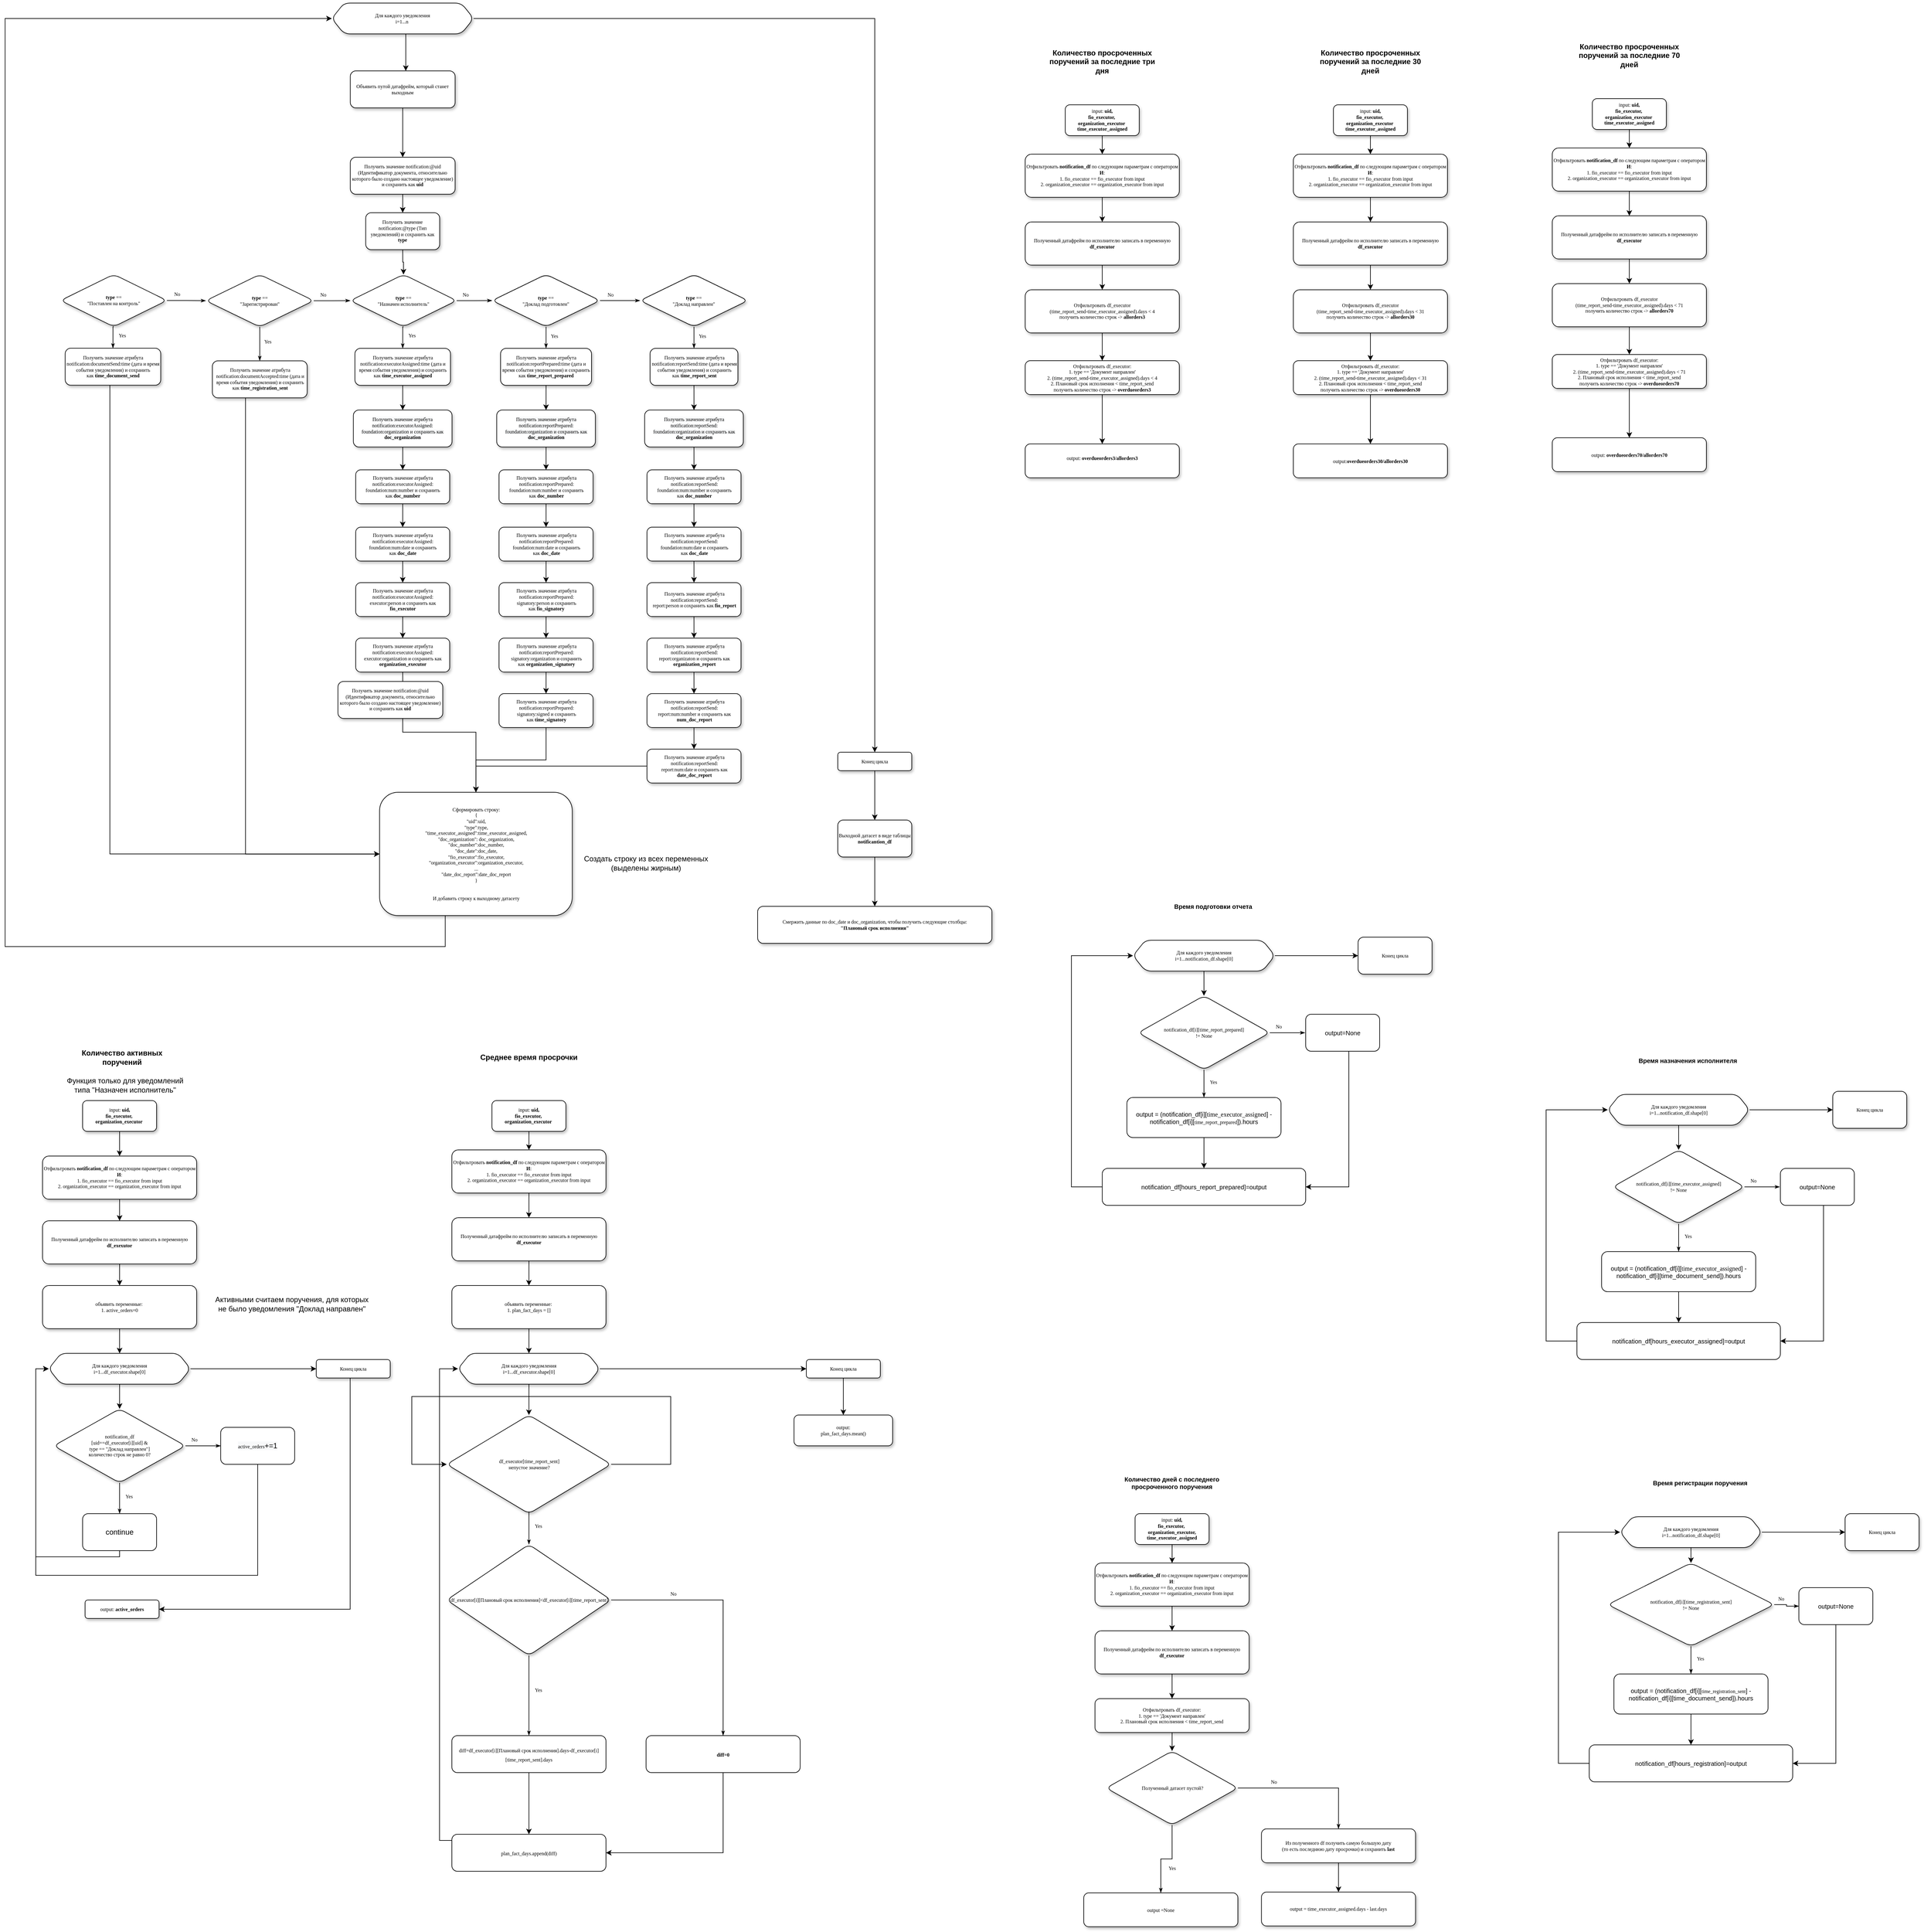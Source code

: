 <mxfile version="20.5.3" type="github">
  <diagram id="C5RBs43oDa-KdzZeNtuy" name="Page-1">
    <mxGraphModel dx="3407" dy="2702" grid="1" gridSize="10" guides="1" tooltips="1" connect="1" arrows="1" fold="1" page="1" pageScale="1" pageWidth="827" pageHeight="1169" math="0" shadow="0">
      <root>
        <mxCell id="WIyWlLk6GJQsqaUBKTNV-0" />
        <mxCell id="WIyWlLk6GJQsqaUBKTNV-1" parent="WIyWlLk6GJQsqaUBKTNV-0" />
        <mxCell id="DaggjCpK3ieTY_p5pUOa-1" value="Для каждого уведомления&lt;br&gt;i=1...n&amp;nbsp;" style="shape=hexagon;perimeter=hexagonPerimeter2;whiteSpace=wrap;html=1;fixedSize=1;fontSize=8;fontFamily=Verdana;rounded=1;shadow=1;labelBackgroundColor=none;strokeWidth=1;" vertex="1" parent="WIyWlLk6GJQsqaUBKTNV-1">
          <mxGeometry x="550.25" y="-1140" width="230" height="50" as="geometry" />
        </mxCell>
        <mxCell id="DaggjCpK3ieTY_p5pUOa-79" value="" style="edgeStyle=orthogonalEdgeStyle;rounded=0;orthogonalLoop=1;jettySize=auto;html=1;" edge="1" parent="WIyWlLk6GJQsqaUBKTNV-1" source="DaggjCpK3ieTY_p5pUOa-2" target="DaggjCpK3ieTY_p5pUOa-78">
          <mxGeometry relative="1" as="geometry" />
        </mxCell>
        <mxCell id="DaggjCpK3ieTY_p5pUOa-2" value="Конец цикла" style="whiteSpace=wrap;html=1;fontSize=8;fontFamily=Verdana;rounded=1;shadow=1;labelBackgroundColor=none;strokeWidth=1;" vertex="1" parent="WIyWlLk6GJQsqaUBKTNV-1">
          <mxGeometry x="1371" y="75.0" width="120" height="30" as="geometry" />
        </mxCell>
        <mxCell id="DaggjCpK3ieTY_p5pUOa-3" value="" style="edgeStyle=orthogonalEdgeStyle;rounded=0;orthogonalLoop=1;jettySize=auto;html=1;exitX=1;exitY=0.5;exitDx=0;exitDy=0;" edge="1" parent="WIyWlLk6GJQsqaUBKTNV-1" source="DaggjCpK3ieTY_p5pUOa-1" target="DaggjCpK3ieTY_p5pUOa-2">
          <mxGeometry relative="1" as="geometry">
            <mxPoint x="810.25" y="-830" as="sourcePoint" />
            <mxPoint x="890.25" y="-830" as="targetPoint" />
          </mxGeometry>
        </mxCell>
        <mxCell id="DaggjCpK3ieTY_p5pUOa-4" value="&lt;b&gt;type &lt;/b&gt;==&lt;br&gt;&quot;Назначен исполнитель&quot;" style="rhombus;whiteSpace=wrap;html=1;fontSize=8;fontFamily=Verdana;rounded=1;shadow=1;labelBackgroundColor=none;strokeWidth=1;" vertex="1" parent="WIyWlLk6GJQsqaUBKTNV-1">
          <mxGeometry x="580.25" y="-699.8" width="172.5" height="84.8" as="geometry" />
        </mxCell>
        <mxCell id="DaggjCpK3ieTY_p5pUOa-6" value="Получить значение notification:@type (Тип уведомлений) и сохранить как &lt;b&gt;type&lt;/b&gt;" style="whiteSpace=wrap;html=1;fontSize=8;fontFamily=Verdana;rounded=1;shadow=1;labelBackgroundColor=none;strokeWidth=1;" vertex="1" parent="WIyWlLk6GJQsqaUBKTNV-1">
          <mxGeometry x="605.25" y="-800" width="120" height="60" as="geometry" />
        </mxCell>
        <mxCell id="DaggjCpK3ieTY_p5pUOa-7" value="" style="edgeStyle=orthogonalEdgeStyle;rounded=0;orthogonalLoop=1;jettySize=auto;html=1;exitX=0.5;exitY=1;exitDx=0;exitDy=0;" edge="1" parent="WIyWlLk6GJQsqaUBKTNV-1" source="DaggjCpK3ieTY_p5pUOa-1" target="DaggjCpK3ieTY_p5pUOa-88">
          <mxGeometry relative="1" as="geometry">
            <mxPoint x="855.25" y="-810" as="sourcePoint" />
            <mxPoint x="679.25" y="-1000" as="targetPoint" />
            <Array as="points">
              <mxPoint x="670.25" y="-1090" />
            </Array>
          </mxGeometry>
        </mxCell>
        <mxCell id="DaggjCpK3ieTY_p5pUOa-10" value="" style="edgeStyle=orthogonalEdgeStyle;rounded=0;orthogonalLoop=1;jettySize=auto;html=1;exitX=0.5;exitY=1;exitDx=0;exitDy=0;entryX=0.5;entryY=0;entryDx=0;entryDy=0;" edge="1" parent="WIyWlLk6GJQsqaUBKTNV-1" source="DaggjCpK3ieTY_p5pUOa-6" target="DaggjCpK3ieTY_p5pUOa-4">
          <mxGeometry relative="1" as="geometry">
            <mxPoint x="659.76" y="-700" as="sourcePoint" />
            <mxPoint x="665.25" y="-690" as="targetPoint" />
          </mxGeometry>
        </mxCell>
        <mxCell id="DaggjCpK3ieTY_p5pUOa-13" value="&lt;b&gt;type &lt;/b&gt;==&lt;br&gt;&quot;Доклад подготовлен&quot;" style="rhombus;whiteSpace=wrap;html=1;fontSize=8;fontFamily=Verdana;rounded=1;shadow=1;labelBackgroundColor=none;strokeWidth=1;" vertex="1" parent="WIyWlLk6GJQsqaUBKTNV-1">
          <mxGeometry x="810.25" y="-700" width="175" height="85" as="geometry" />
        </mxCell>
        <mxCell id="DaggjCpK3ieTY_p5pUOa-15" value="Yes" style="edgeStyle=orthogonalEdgeStyle;rounded=0;html=1;labelBackgroundColor=none;startSize=5;endArrow=classicThin;endFill=1;endSize=5;jettySize=auto;orthogonalLoop=1;strokeWidth=1;fontFamily=Verdana;fontSize=8;exitX=0.5;exitY=1;exitDx=0;exitDy=0;entryX=0.5;entryY=0;entryDx=0;entryDy=0;" edge="1" parent="WIyWlLk6GJQsqaUBKTNV-1" source="DaggjCpK3ieTY_p5pUOa-4" target="DaggjCpK3ieTY_p5pUOa-22">
          <mxGeometry x="-0.143" y="15" relative="1" as="geometry">
            <mxPoint as="offset" />
            <mxPoint x="665.25" y="-600" as="sourcePoint" />
            <mxPoint x="665.25" y="-500.0" as="targetPoint" />
            <Array as="points" />
          </mxGeometry>
        </mxCell>
        <mxCell id="DaggjCpK3ieTY_p5pUOa-16" value="No" style="edgeStyle=orthogonalEdgeStyle;rounded=0;html=1;labelBackgroundColor=none;startSize=5;endArrow=classicThin;endFill=1;endSize=5;jettySize=auto;orthogonalLoop=1;strokeWidth=1;fontFamily=Verdana;fontSize=8;exitX=1;exitY=0.5;exitDx=0;exitDy=0;entryX=0;entryY=0.5;entryDx=0;entryDy=0;" edge="1" parent="WIyWlLk6GJQsqaUBKTNV-1" source="DaggjCpK3ieTY_p5pUOa-4" target="DaggjCpK3ieTY_p5pUOa-13">
          <mxGeometry x="-0.5" y="10" relative="1" as="geometry">
            <mxPoint as="offset" />
            <mxPoint x="760.25" y="-630" as="sourcePoint" />
            <mxPoint x="760.25" y="-570" as="targetPoint" />
          </mxGeometry>
        </mxCell>
        <mxCell id="DaggjCpK3ieTY_p5pUOa-17" value="No" style="edgeStyle=orthogonalEdgeStyle;rounded=0;html=1;labelBackgroundColor=none;startSize=5;endArrow=classicThin;endFill=1;endSize=5;jettySize=auto;orthogonalLoop=1;strokeWidth=1;fontFamily=Verdana;fontSize=8;exitX=1;exitY=0.5;exitDx=0;exitDy=0;entryX=0;entryY=0.5;entryDx=0;entryDy=0;" edge="1" parent="WIyWlLk6GJQsqaUBKTNV-1" source="DaggjCpK3ieTY_p5pUOa-13" target="DaggjCpK3ieTY_p5pUOa-18">
          <mxGeometry x="-0.5" y="10" relative="1" as="geometry">
            <mxPoint as="offset" />
            <mxPoint x="1010.25" y="-657.67" as="sourcePoint" />
            <mxPoint x="1040.25" y="-658" as="targetPoint" />
          </mxGeometry>
        </mxCell>
        <mxCell id="DaggjCpK3ieTY_p5pUOa-18" value="&lt;b&gt;type &lt;/b&gt;==&lt;br&gt;&quot;Доклад направлен&quot;" style="rhombus;whiteSpace=wrap;html=1;fontSize=8;fontFamily=Verdana;rounded=1;shadow=1;labelBackgroundColor=none;strokeWidth=1;" vertex="1" parent="WIyWlLk6GJQsqaUBKTNV-1">
          <mxGeometry x="1050.25" y="-700" width="175" height="85" as="geometry" />
        </mxCell>
        <mxCell id="DaggjCpK3ieTY_p5pUOa-20" value="Yes" style="edgeStyle=orthogonalEdgeStyle;rounded=0;html=1;labelBackgroundColor=none;startSize=5;endArrow=classicThin;endFill=1;endSize=5;jettySize=auto;orthogonalLoop=1;strokeWidth=1;fontFamily=Verdana;fontSize=8;exitX=0.5;exitY=1;exitDx=0;exitDy=0;entryX=0.5;entryY=0;entryDx=0;entryDy=0;" edge="1" parent="WIyWlLk6GJQsqaUBKTNV-1" source="DaggjCpK3ieTY_p5pUOa-13" target="DaggjCpK3ieTY_p5pUOa-23">
          <mxGeometry x="-0.143" y="13" relative="1" as="geometry">
            <mxPoint as="offset" />
            <mxPoint x="897.3" y="-605" as="sourcePoint" />
            <mxPoint x="897.3" y="-490.0" as="targetPoint" />
            <Array as="points" />
          </mxGeometry>
        </mxCell>
        <mxCell id="DaggjCpK3ieTY_p5pUOa-21" value="Yes" style="edgeStyle=orthogonalEdgeStyle;rounded=0;html=1;labelBackgroundColor=none;startSize=5;endArrow=classicThin;endFill=1;endSize=5;jettySize=auto;orthogonalLoop=1;strokeWidth=1;fontFamily=Verdana;fontSize=8;exitX=0.5;exitY=1;exitDx=0;exitDy=0;entryX=0.5;entryY=0;entryDx=0;entryDy=0;" edge="1" parent="WIyWlLk6GJQsqaUBKTNV-1" source="DaggjCpK3ieTY_p5pUOa-18" target="DaggjCpK3ieTY_p5pUOa-24">
          <mxGeometry x="-0.143" y="13" relative="1" as="geometry">
            <mxPoint as="offset" />
            <mxPoint x="1137.3" y="-595" as="sourcePoint" />
            <mxPoint x="1137.3" y="-480.0" as="targetPoint" />
            <Array as="points" />
          </mxGeometry>
        </mxCell>
        <mxCell id="DaggjCpK3ieTY_p5pUOa-27" value="" style="edgeStyle=orthogonalEdgeStyle;rounded=0;orthogonalLoop=1;jettySize=auto;html=1;" edge="1" parent="WIyWlLk6GJQsqaUBKTNV-1" source="DaggjCpK3ieTY_p5pUOa-22" target="DaggjCpK3ieTY_p5pUOa-26">
          <mxGeometry relative="1" as="geometry" />
        </mxCell>
        <mxCell id="DaggjCpK3ieTY_p5pUOa-22" value="Получить значение атрибута notification:executorAssigned:time (дата и время события уведомления) и сохранить как&amp;nbsp;&lt;b&gt;time_executor_assigned&lt;/b&gt;" style="whiteSpace=wrap;html=1;fontSize=8;fontFamily=Verdana;rounded=1;shadow=1;labelBackgroundColor=none;strokeWidth=1;" vertex="1" parent="WIyWlLk6GJQsqaUBKTNV-1">
          <mxGeometry x="587.75" y="-580" width="155" height="60" as="geometry" />
        </mxCell>
        <mxCell id="DaggjCpK3ieTY_p5pUOa-39" style="edgeStyle=orthogonalEdgeStyle;rounded=0;orthogonalLoop=1;jettySize=auto;html=1;exitX=0.5;exitY=1;exitDx=0;exitDy=0;entryX=0.5;entryY=0;entryDx=0;entryDy=0;" edge="1" parent="WIyWlLk6GJQsqaUBKTNV-1" source="DaggjCpK3ieTY_p5pUOa-23" target="DaggjCpK3ieTY_p5pUOa-38">
          <mxGeometry relative="1" as="geometry" />
        </mxCell>
        <mxCell id="DaggjCpK3ieTY_p5pUOa-23" value="Получить значение атрибута notification:reportPrepared:time (дата и время события уведомления) и сохранить как&amp;nbsp;&lt;b&gt;time_report_prepared&lt;/b&gt;" style="whiteSpace=wrap;html=1;fontSize=8;fontFamily=Verdana;rounded=1;shadow=1;labelBackgroundColor=none;strokeWidth=1;" vertex="1" parent="WIyWlLk6GJQsqaUBKTNV-1">
          <mxGeometry x="824" y="-580" width="147.5" height="60" as="geometry" />
        </mxCell>
        <mxCell id="DaggjCpK3ieTY_p5pUOa-48" style="edgeStyle=orthogonalEdgeStyle;rounded=0;orthogonalLoop=1;jettySize=auto;html=1;exitX=0.5;exitY=1;exitDx=0;exitDy=0;entryX=0.5;entryY=0;entryDx=0;entryDy=0;" edge="1" parent="WIyWlLk6GJQsqaUBKTNV-1" source="DaggjCpK3ieTY_p5pUOa-24" target="DaggjCpK3ieTY_p5pUOa-45">
          <mxGeometry relative="1" as="geometry" />
        </mxCell>
        <mxCell id="DaggjCpK3ieTY_p5pUOa-24" value="Получить значение атрибута notification:reportSend:time (дата и время события уведомления) и сохранить как&amp;nbsp;&lt;b&gt;time_report_sent&lt;/b&gt;" style="whiteSpace=wrap;html=1;fontSize=8;fontFamily=Verdana;rounded=1;shadow=1;labelBackgroundColor=none;strokeWidth=1;" vertex="1" parent="WIyWlLk6GJQsqaUBKTNV-1">
          <mxGeometry x="1066.5" y="-580" width="142.5" height="60" as="geometry" />
        </mxCell>
        <mxCell id="DaggjCpK3ieTY_p5pUOa-35" value="" style="edgeStyle=orthogonalEdgeStyle;rounded=0;orthogonalLoop=1;jettySize=auto;html=1;" edge="1" parent="WIyWlLk6GJQsqaUBKTNV-1" source="DaggjCpK3ieTY_p5pUOa-26" target="DaggjCpK3ieTY_p5pUOa-34">
          <mxGeometry relative="1" as="geometry" />
        </mxCell>
        <mxCell id="DaggjCpK3ieTY_p5pUOa-26" value="&lt;span style=&quot;color: rgb(0, 0, 0); font-family: Verdana; font-size: 8px; font-style: normal; font-variant-ligatures: normal; font-variant-caps: normal; font-weight: 400; letter-spacing: normal; orphans: 2; text-align: center; text-indent: 0px; text-transform: none; widows: 2; word-spacing: 0px; -webkit-text-stroke-width: 0px; background-color: rgb(248, 249, 250); text-decoration-thickness: initial; text-decoration-style: initial; text-decoration-color: initial; float: none; display: inline !important;&quot;&gt;Получить значение атрибута notification:executorAssigned:&lt;br&gt;foundation:organization и сохранить как &lt;/span&gt;&lt;span style=&quot;color: rgb(0, 0, 0); font-family: Verdana; font-size: 8px; font-style: normal; font-variant-ligatures: normal; font-variant-caps: normal; letter-spacing: normal; orphans: 2; text-align: center; text-indent: 0px; text-transform: none; widows: 2; word-spacing: 0px; -webkit-text-stroke-width: 0px; background-color: rgb(248, 249, 250); text-decoration-thickness: initial; text-decoration-style: initial; text-decoration-color: initial; float: none; display: inline !important;&quot;&gt;&lt;b&gt;doc_organization&lt;/b&gt;&lt;/span&gt;" style="whiteSpace=wrap;html=1;fontSize=8;fontFamily=Verdana;rounded=1;shadow=1;labelBackgroundColor=none;strokeWidth=1;" vertex="1" parent="WIyWlLk6GJQsqaUBKTNV-1">
          <mxGeometry x="585.25" y="-480.0" width="160" height="60" as="geometry" />
        </mxCell>
        <mxCell id="DaggjCpK3ieTY_p5pUOa-28" value="Получить значение notification:@uid (Идентификатор документа, относительно которого было создано настоящее уведомление) и сохранить как &lt;b&gt;uid&lt;/b&gt;" style="whiteSpace=wrap;html=1;fontSize=8;fontFamily=Verdana;rounded=1;shadow=1;labelBackgroundColor=none;strokeWidth=1;" vertex="1" parent="WIyWlLk6GJQsqaUBKTNV-1">
          <mxGeometry x="580.25" y="-890" width="170" height="60" as="geometry" />
        </mxCell>
        <mxCell id="DaggjCpK3ieTY_p5pUOa-30" value="" style="edgeStyle=orthogonalEdgeStyle;rounded=0;orthogonalLoop=1;jettySize=auto;html=1;exitX=0.5;exitY=1;exitDx=0;exitDy=0;entryX=0.5;entryY=0;entryDx=0;entryDy=0;" edge="1" parent="WIyWlLk6GJQsqaUBKTNV-1" source="DaggjCpK3ieTY_p5pUOa-28" target="DaggjCpK3ieTY_p5pUOa-6">
          <mxGeometry relative="1" as="geometry">
            <mxPoint x="665.12" y="-840.0" as="sourcePoint" />
            <mxPoint x="665.12" y="-810.0" as="targetPoint" />
          </mxGeometry>
        </mxCell>
        <mxCell id="DaggjCpK3ieTY_p5pUOa-37" value="" style="edgeStyle=orthogonalEdgeStyle;rounded=0;orthogonalLoop=1;jettySize=auto;html=1;" edge="1" parent="WIyWlLk6GJQsqaUBKTNV-1" source="DaggjCpK3ieTY_p5pUOa-34" target="DaggjCpK3ieTY_p5pUOa-36">
          <mxGeometry relative="1" as="geometry" />
        </mxCell>
        <mxCell id="DaggjCpK3ieTY_p5pUOa-34" value="Получить значение атрибута notification:executorAssigned:&lt;br&gt;foundation:num:number и сохранить как&amp;nbsp;&lt;b&gt;doc_number&lt;/b&gt;" style="whiteSpace=wrap;html=1;fontSize=8;fontFamily=Verdana;rounded=1;shadow=1;labelBackgroundColor=none;strokeWidth=1;" vertex="1" parent="WIyWlLk6GJQsqaUBKTNV-1">
          <mxGeometry x="589" y="-383.0" width="152.5" height="55" as="geometry" />
        </mxCell>
        <mxCell id="DaggjCpK3ieTY_p5pUOa-51" value="" style="edgeStyle=orthogonalEdgeStyle;rounded=0;orthogonalLoop=1;jettySize=auto;html=1;" edge="1" parent="WIyWlLk6GJQsqaUBKTNV-1" source="DaggjCpK3ieTY_p5pUOa-36" target="DaggjCpK3ieTY_p5pUOa-50">
          <mxGeometry relative="1" as="geometry" />
        </mxCell>
        <mxCell id="DaggjCpK3ieTY_p5pUOa-36" value="Получить значение атрибута notification:executorAssigned:&lt;br&gt;foundation:num:date и сохранить как&amp;nbsp;&lt;b&gt;doc_date&lt;/b&gt;" style="whiteSpace=wrap;html=1;fontSize=8;fontFamily=Verdana;rounded=1;shadow=1;labelBackgroundColor=none;strokeWidth=1;" vertex="1" parent="WIyWlLk6GJQsqaUBKTNV-1">
          <mxGeometry x="589" y="-290.0" width="152.5" height="55" as="geometry" />
        </mxCell>
        <mxCell id="DaggjCpK3ieTY_p5pUOa-41" style="edgeStyle=orthogonalEdgeStyle;rounded=0;orthogonalLoop=1;jettySize=auto;html=1;exitX=0.5;exitY=1;exitDx=0;exitDy=0;entryX=0.5;entryY=0;entryDx=0;entryDy=0;" edge="1" parent="WIyWlLk6GJQsqaUBKTNV-1" source="DaggjCpK3ieTY_p5pUOa-38" target="DaggjCpK3ieTY_p5pUOa-40">
          <mxGeometry relative="1" as="geometry" />
        </mxCell>
        <mxCell id="DaggjCpK3ieTY_p5pUOa-38" value="&lt;span style=&quot;color: rgb(0, 0, 0); font-family: Verdana; font-size: 8px; font-style: normal; font-variant-ligatures: normal; font-variant-caps: normal; font-weight: 400; letter-spacing: normal; orphans: 2; text-align: center; text-indent: 0px; text-transform: none; widows: 2; word-spacing: 0px; -webkit-text-stroke-width: 0px; background-color: rgb(248, 249, 250); text-decoration-thickness: initial; text-decoration-style: initial; text-decoration-color: initial; float: none; display: inline !important;&quot;&gt;Получить значение атрибута notification:reportPrepared:&lt;br&gt;foundation:organization и сохранить как &lt;/span&gt;&lt;span style=&quot;color: rgb(0, 0, 0); font-family: Verdana; font-size: 8px; font-style: normal; font-variant-ligatures: normal; font-variant-caps: normal; letter-spacing: normal; orphans: 2; text-align: center; text-indent: 0px; text-transform: none; widows: 2; word-spacing: 0px; -webkit-text-stroke-width: 0px; background-color: rgb(248, 249, 250); text-decoration-thickness: initial; text-decoration-style: initial; text-decoration-color: initial; float: none; display: inline !important;&quot;&gt;&lt;b&gt;doc_organization&lt;/b&gt;&lt;/span&gt;" style="whiteSpace=wrap;html=1;fontSize=8;fontFamily=Verdana;rounded=1;shadow=1;labelBackgroundColor=none;strokeWidth=1;" vertex="1" parent="WIyWlLk6GJQsqaUBKTNV-1">
          <mxGeometry x="817.75" y="-480.0" width="160" height="60" as="geometry" />
        </mxCell>
        <mxCell id="DaggjCpK3ieTY_p5pUOa-43" style="edgeStyle=orthogonalEdgeStyle;rounded=0;orthogonalLoop=1;jettySize=auto;html=1;exitX=0.5;exitY=1;exitDx=0;exitDy=0;entryX=0.5;entryY=0;entryDx=0;entryDy=0;" edge="1" parent="WIyWlLk6GJQsqaUBKTNV-1" source="DaggjCpK3ieTY_p5pUOa-40" target="DaggjCpK3ieTY_p5pUOa-42">
          <mxGeometry relative="1" as="geometry" />
        </mxCell>
        <mxCell id="DaggjCpK3ieTY_p5pUOa-40" value="Получить значение атрибута notification:reportPrepared:&lt;br&gt;foundation:num:number и сохранить как&amp;nbsp;&lt;b&gt;doc_number&lt;/b&gt;" style="whiteSpace=wrap;html=1;fontSize=8;fontFamily=Verdana;rounded=1;shadow=1;labelBackgroundColor=none;strokeWidth=1;" vertex="1" parent="WIyWlLk6GJQsqaUBKTNV-1">
          <mxGeometry x="821.5" y="-383.0" width="152.5" height="55" as="geometry" />
        </mxCell>
        <mxCell id="DaggjCpK3ieTY_p5pUOa-56" value="" style="edgeStyle=orthogonalEdgeStyle;rounded=0;orthogonalLoop=1;jettySize=auto;html=1;" edge="1" parent="WIyWlLk6GJQsqaUBKTNV-1" source="DaggjCpK3ieTY_p5pUOa-42" target="DaggjCpK3ieTY_p5pUOa-55">
          <mxGeometry relative="1" as="geometry" />
        </mxCell>
        <mxCell id="DaggjCpK3ieTY_p5pUOa-42" value="Получить значение атрибута notification:reportPrepared:&lt;br&gt;foundation:num:date и сохранить как&amp;nbsp;&lt;b&gt;doc_date&lt;/b&gt;" style="whiteSpace=wrap;html=1;fontSize=8;fontFamily=Verdana;rounded=1;shadow=1;labelBackgroundColor=none;strokeWidth=1;" vertex="1" parent="WIyWlLk6GJQsqaUBKTNV-1">
          <mxGeometry x="821.5" y="-290.0" width="152.5" height="55" as="geometry" />
        </mxCell>
        <mxCell id="DaggjCpK3ieTY_p5pUOa-44" style="edgeStyle=orthogonalEdgeStyle;rounded=0;orthogonalLoop=1;jettySize=auto;html=1;exitX=0.5;exitY=1;exitDx=0;exitDy=0;entryX=0.5;entryY=0;entryDx=0;entryDy=0;" edge="1" parent="WIyWlLk6GJQsqaUBKTNV-1" source="DaggjCpK3ieTY_p5pUOa-45" target="DaggjCpK3ieTY_p5pUOa-47">
          <mxGeometry relative="1" as="geometry" />
        </mxCell>
        <mxCell id="DaggjCpK3ieTY_p5pUOa-45" value="&lt;span style=&quot;color: rgb(0, 0, 0); font-family: Verdana; font-size: 8px; font-style: normal; font-variant-ligatures: normal; font-variant-caps: normal; font-weight: 400; letter-spacing: normal; orphans: 2; text-align: center; text-indent: 0px; text-transform: none; widows: 2; word-spacing: 0px; -webkit-text-stroke-width: 0px; background-color: rgb(248, 249, 250); text-decoration-thickness: initial; text-decoration-style: initial; text-decoration-color: initial; float: none; display: inline !important;&quot;&gt;Получить значение атрибута notification:reportSend:&lt;br&gt;foundation:organization и сохранить как &lt;/span&gt;&lt;span style=&quot;color: rgb(0, 0, 0); font-family: Verdana; font-size: 8px; font-style: normal; font-variant-ligatures: normal; font-variant-caps: normal; letter-spacing: normal; orphans: 2; text-align: center; text-indent: 0px; text-transform: none; widows: 2; word-spacing: 0px; -webkit-text-stroke-width: 0px; background-color: rgb(248, 249, 250); text-decoration-thickness: initial; text-decoration-style: initial; text-decoration-color: initial; float: none; display: inline !important;&quot;&gt;&lt;b&gt;doc_organization&lt;/b&gt;&lt;/span&gt;" style="whiteSpace=wrap;html=1;fontSize=8;fontFamily=Verdana;rounded=1;shadow=1;labelBackgroundColor=none;strokeWidth=1;" vertex="1" parent="WIyWlLk6GJQsqaUBKTNV-1">
          <mxGeometry x="1057.75" y="-480.0" width="160" height="60" as="geometry" />
        </mxCell>
        <mxCell id="DaggjCpK3ieTY_p5pUOa-46" style="edgeStyle=orthogonalEdgeStyle;rounded=0;orthogonalLoop=1;jettySize=auto;html=1;exitX=0.5;exitY=1;exitDx=0;exitDy=0;entryX=0.5;entryY=0;entryDx=0;entryDy=0;" edge="1" parent="WIyWlLk6GJQsqaUBKTNV-1" source="DaggjCpK3ieTY_p5pUOa-47" target="DaggjCpK3ieTY_p5pUOa-49">
          <mxGeometry relative="1" as="geometry">
            <mxPoint x="1137.75" y="-290.0" as="targetPoint" />
          </mxGeometry>
        </mxCell>
        <mxCell id="DaggjCpK3ieTY_p5pUOa-47" value="Получить значение атрибута notification:reportSend:&lt;br&gt;foundation:num:number и сохранить как&amp;nbsp;&lt;b&gt;doc_number&lt;/b&gt;" style="whiteSpace=wrap;html=1;fontSize=8;fontFamily=Verdana;rounded=1;shadow=1;labelBackgroundColor=none;strokeWidth=1;" vertex="1" parent="WIyWlLk6GJQsqaUBKTNV-1">
          <mxGeometry x="1061.5" y="-383.0" width="152.5" height="55" as="geometry" />
        </mxCell>
        <mxCell id="DaggjCpK3ieTY_p5pUOa-63" value="" style="edgeStyle=orthogonalEdgeStyle;rounded=0;orthogonalLoop=1;jettySize=auto;html=1;" edge="1" parent="WIyWlLk6GJQsqaUBKTNV-1" source="DaggjCpK3ieTY_p5pUOa-49" target="DaggjCpK3ieTY_p5pUOa-62">
          <mxGeometry relative="1" as="geometry" />
        </mxCell>
        <mxCell id="DaggjCpK3ieTY_p5pUOa-49" value="Получить значение атрибута notification:reportSend:&lt;br&gt;foundation:num:date и сохранить как&amp;nbsp;&lt;b&gt;doc_date&lt;/b&gt;" style="whiteSpace=wrap;html=1;fontSize=8;fontFamily=Verdana;rounded=1;shadow=1;labelBackgroundColor=none;strokeWidth=1;" vertex="1" parent="WIyWlLk6GJQsqaUBKTNV-1">
          <mxGeometry x="1061.5" y="-290.0" width="152.5" height="55" as="geometry" />
        </mxCell>
        <mxCell id="DaggjCpK3ieTY_p5pUOa-53" value="" style="edgeStyle=orthogonalEdgeStyle;rounded=0;orthogonalLoop=1;jettySize=auto;html=1;" edge="1" parent="WIyWlLk6GJQsqaUBKTNV-1" source="DaggjCpK3ieTY_p5pUOa-50" target="DaggjCpK3ieTY_p5pUOa-52">
          <mxGeometry relative="1" as="geometry" />
        </mxCell>
        <mxCell id="DaggjCpK3ieTY_p5pUOa-50" value="Получить значение атрибута notification:executorAssigned:&lt;br&gt;executor:person и сохранить как &lt;b&gt;fio_executor&lt;/b&gt;" style="whiteSpace=wrap;html=1;fontSize=8;fontFamily=Verdana;rounded=1;shadow=1;labelBackgroundColor=none;strokeWidth=1;" vertex="1" parent="WIyWlLk6GJQsqaUBKTNV-1">
          <mxGeometry x="589" y="-200.0" width="152.5" height="55" as="geometry" />
        </mxCell>
        <mxCell id="DaggjCpK3ieTY_p5pUOa-82" style="edgeStyle=orthogonalEdgeStyle;rounded=0;orthogonalLoop=1;jettySize=auto;html=1;" edge="1" parent="WIyWlLk6GJQsqaUBKTNV-1" source="DaggjCpK3ieTY_p5pUOa-52" target="DaggjCpK3ieTY_p5pUOa-81">
          <mxGeometry relative="1" as="geometry" />
        </mxCell>
        <mxCell id="DaggjCpK3ieTY_p5pUOa-52" value="Получить значение атрибута notification:executorAssigned:&lt;br&gt;executor:organization и сохранить как &lt;b&gt;organization_executor&lt;/b&gt;" style="whiteSpace=wrap;html=1;fontSize=8;fontFamily=Verdana;rounded=1;shadow=1;labelBackgroundColor=none;strokeWidth=1;" vertex="1" parent="WIyWlLk6GJQsqaUBKTNV-1">
          <mxGeometry x="589" y="-110.0" width="152.5" height="55" as="geometry" />
        </mxCell>
        <mxCell id="DaggjCpK3ieTY_p5pUOa-59" value="" style="edgeStyle=orthogonalEdgeStyle;rounded=0;orthogonalLoop=1;jettySize=auto;html=1;" edge="1" parent="WIyWlLk6GJQsqaUBKTNV-1" source="DaggjCpK3ieTY_p5pUOa-55" target="DaggjCpK3ieTY_p5pUOa-58">
          <mxGeometry relative="1" as="geometry" />
        </mxCell>
        <mxCell id="DaggjCpK3ieTY_p5pUOa-55" value="Получить значение атрибута notification:reportPrepared:&lt;br&gt;signatory:person и сохранить как&amp;nbsp;&lt;b&gt;fio_signatory&lt;/b&gt;" style="whiteSpace=wrap;html=1;fontSize=8;fontFamily=Verdana;rounded=1;shadow=1;labelBackgroundColor=none;strokeWidth=1;" vertex="1" parent="WIyWlLk6GJQsqaUBKTNV-1">
          <mxGeometry x="821.5" y="-200.0" width="152.5" height="55" as="geometry" />
        </mxCell>
        <mxCell id="DaggjCpK3ieTY_p5pUOa-61" style="edgeStyle=orthogonalEdgeStyle;rounded=0;orthogonalLoop=1;jettySize=auto;html=1;entryX=0.5;entryY=0;entryDx=0;entryDy=0;" edge="1" parent="WIyWlLk6GJQsqaUBKTNV-1" source="DaggjCpK3ieTY_p5pUOa-58" target="DaggjCpK3ieTY_p5pUOa-60">
          <mxGeometry relative="1" as="geometry" />
        </mxCell>
        <mxCell id="DaggjCpK3ieTY_p5pUOa-58" value="Получить значение атрибута notification:reportPrepared:&lt;br&gt;signatory:organization и сохранить как&amp;nbsp;&lt;b&gt;organization_signatory&lt;/b&gt;" style="whiteSpace=wrap;html=1;fontSize=8;fontFamily=Verdana;rounded=1;shadow=1;labelBackgroundColor=none;strokeWidth=1;" vertex="1" parent="WIyWlLk6GJQsqaUBKTNV-1">
          <mxGeometry x="821.5" y="-110.0" width="152.5" height="55" as="geometry" />
        </mxCell>
        <mxCell id="DaggjCpK3ieTY_p5pUOa-83" style="edgeStyle=orthogonalEdgeStyle;rounded=0;orthogonalLoop=1;jettySize=auto;html=1;" edge="1" parent="WIyWlLk6GJQsqaUBKTNV-1" source="DaggjCpK3ieTY_p5pUOa-60" target="DaggjCpK3ieTY_p5pUOa-81">
          <mxGeometry relative="1" as="geometry" />
        </mxCell>
        <mxCell id="DaggjCpK3ieTY_p5pUOa-60" value="Получить значение атрибута notification:reportPrepared:&lt;br&gt;signatory:signed и сохранить как&amp;nbsp;&lt;b&gt;time_signatory&lt;/b&gt;" style="whiteSpace=wrap;html=1;fontSize=8;fontFamily=Verdana;rounded=1;shadow=1;labelBackgroundColor=none;strokeWidth=1;" vertex="1" parent="WIyWlLk6GJQsqaUBKTNV-1">
          <mxGeometry x="821.5" y="-20.0" width="152.5" height="55" as="geometry" />
        </mxCell>
        <mxCell id="DaggjCpK3ieTY_p5pUOa-70" style="edgeStyle=orthogonalEdgeStyle;rounded=0;orthogonalLoop=1;jettySize=auto;html=1;entryX=0.5;entryY=0;entryDx=0;entryDy=0;" edge="1" parent="WIyWlLk6GJQsqaUBKTNV-1" source="DaggjCpK3ieTY_p5pUOa-62" target="DaggjCpK3ieTY_p5pUOa-69">
          <mxGeometry relative="1" as="geometry" />
        </mxCell>
        <mxCell id="DaggjCpK3ieTY_p5pUOa-62" value="Получить значение атрибута notification:reportSend:&lt;br&gt;report:person и сохранить как&amp;nbsp;&lt;b&gt;fio_report&lt;/b&gt;" style="whiteSpace=wrap;html=1;fontSize=8;fontFamily=Verdana;rounded=1;shadow=1;labelBackgroundColor=none;strokeWidth=1;" vertex="1" parent="WIyWlLk6GJQsqaUBKTNV-1">
          <mxGeometry x="1061.5" y="-200.0" width="152.5" height="55" as="geometry" />
        </mxCell>
        <mxCell id="DaggjCpK3ieTY_p5pUOa-72" value="" style="edgeStyle=orthogonalEdgeStyle;rounded=0;orthogonalLoop=1;jettySize=auto;html=1;" edge="1" parent="WIyWlLk6GJQsqaUBKTNV-1" source="DaggjCpK3ieTY_p5pUOa-69" target="DaggjCpK3ieTY_p5pUOa-71">
          <mxGeometry relative="1" as="geometry" />
        </mxCell>
        <mxCell id="DaggjCpK3ieTY_p5pUOa-69" value="Получить значение атрибута notification:reportSend:&lt;br&gt;report:organizaton и сохранить как &lt;b&gt;organization_report&lt;/b&gt;" style="whiteSpace=wrap;html=1;fontSize=8;fontFamily=Verdana;rounded=1;shadow=1;labelBackgroundColor=none;strokeWidth=1;" vertex="1" parent="WIyWlLk6GJQsqaUBKTNV-1">
          <mxGeometry x="1061.5" y="-110.0" width="152.5" height="55" as="geometry" />
        </mxCell>
        <mxCell id="DaggjCpK3ieTY_p5pUOa-74" value="" style="edgeStyle=orthogonalEdgeStyle;rounded=0;orthogonalLoop=1;jettySize=auto;html=1;" edge="1" parent="WIyWlLk6GJQsqaUBKTNV-1" source="DaggjCpK3ieTY_p5pUOa-71" target="DaggjCpK3ieTY_p5pUOa-73">
          <mxGeometry relative="1" as="geometry" />
        </mxCell>
        <mxCell id="DaggjCpK3ieTY_p5pUOa-71" value="Получить значение атрибута notification:reportSend:&lt;br&gt;report:num:number и сохранить как &lt;b&gt;num_doc_report&lt;/b&gt;" style="whiteSpace=wrap;html=1;fontSize=8;fontFamily=Verdana;rounded=1;shadow=1;labelBackgroundColor=none;strokeWidth=1;" vertex="1" parent="WIyWlLk6GJQsqaUBKTNV-1">
          <mxGeometry x="1061.5" y="-20.0" width="152.5" height="55" as="geometry" />
        </mxCell>
        <mxCell id="DaggjCpK3ieTY_p5pUOa-84" style="edgeStyle=orthogonalEdgeStyle;rounded=0;orthogonalLoop=1;jettySize=auto;html=1;entryX=0.5;entryY=0;entryDx=0;entryDy=0;" edge="1" parent="WIyWlLk6GJQsqaUBKTNV-1" source="DaggjCpK3ieTY_p5pUOa-73" target="DaggjCpK3ieTY_p5pUOa-81">
          <mxGeometry relative="1" as="geometry" />
        </mxCell>
        <mxCell id="DaggjCpK3ieTY_p5pUOa-73" value="Получить значение атрибута notification:reportSend:&lt;br&gt;report:num:date и сохранить как &lt;b&gt;date_doc_report&lt;/b&gt;" style="whiteSpace=wrap;html=1;fontSize=8;fontFamily=Verdana;rounded=1;shadow=1;labelBackgroundColor=none;strokeWidth=1;" vertex="1" parent="WIyWlLk6GJQsqaUBKTNV-1">
          <mxGeometry x="1061.5" y="70.0" width="152.5" height="55" as="geometry" />
        </mxCell>
        <mxCell id="DaggjCpK3ieTY_p5pUOa-147" value="" style="edgeStyle=orthogonalEdgeStyle;rounded=0;orthogonalLoop=1;jettySize=auto;html=1;" edge="1" parent="WIyWlLk6GJQsqaUBKTNV-1" source="DaggjCpK3ieTY_p5pUOa-78" target="DaggjCpK3ieTY_p5pUOa-146">
          <mxGeometry relative="1" as="geometry" />
        </mxCell>
        <mxCell id="DaggjCpK3ieTY_p5pUOa-78" value="Выходной датасет в виде таблицы&lt;br&gt;&lt;b&gt;notificantion_df&lt;/b&gt;" style="whiteSpace=wrap;html=1;fontSize=8;fontFamily=Verdana;rounded=1;shadow=1;labelBackgroundColor=none;strokeWidth=1;" vertex="1" parent="WIyWlLk6GJQsqaUBKTNV-1">
          <mxGeometry x="1371" y="185" width="120" height="60" as="geometry" />
        </mxCell>
        <mxCell id="DaggjCpK3ieTY_p5pUOa-86" style="edgeStyle=orthogonalEdgeStyle;rounded=0;orthogonalLoop=1;jettySize=auto;html=1;entryX=0;entryY=0.5;entryDx=0;entryDy=0;" edge="1" parent="WIyWlLk6GJQsqaUBKTNV-1" source="DaggjCpK3ieTY_p5pUOa-81" target="DaggjCpK3ieTY_p5pUOa-1">
          <mxGeometry relative="1" as="geometry">
            <Array as="points">
              <mxPoint x="734.25" y="390.2" />
              <mxPoint x="20.25" y="390.2" />
              <mxPoint x="20.25" y="-1114.8" />
            </Array>
          </mxGeometry>
        </mxCell>
        <mxCell id="DaggjCpK3ieTY_p5pUOa-81" value="Сформировать строку:&lt;br&gt;{&lt;br&gt;&quot;uid&quot;:uid,&lt;br&gt;&quot;type&quot;:type,&lt;br&gt;&quot;time_executor_assigned&quot;:time_executor_assigned,&lt;br&gt;&quot;doc_organization&quot;: doc_organization,&lt;br&gt;&quot;doc_number&quot;:doc_number,&lt;br&gt;&quot;doc_date&quot;:doc_date,&lt;br&gt;&quot;fio_executor&quot;:fio_executor,&lt;br&gt;&quot;organization_executor&quot;:organization_executor,&lt;br&gt;...&lt;br&gt;&quot;date_doc_report&quot;:date_doc_report&lt;br&gt;}&lt;br&gt;&lt;br&gt;&lt;br&gt;И добавить строку к выходному датасету" style="whiteSpace=wrap;html=1;fontSize=8;fontFamily=Verdana;rounded=1;shadow=1;labelBackgroundColor=none;strokeWidth=1;" vertex="1" parent="WIyWlLk6GJQsqaUBKTNV-1">
          <mxGeometry x="627.75" y="140.0" width="312.5" height="200" as="geometry" />
        </mxCell>
        <mxCell id="DaggjCpK3ieTY_p5pUOa-87" value="Создать строку из всех переменных (выделены жирным)" style="text;html=1;strokeColor=none;fillColor=none;align=center;verticalAlign=middle;whiteSpace=wrap;rounded=0;" vertex="1" parent="WIyWlLk6GJQsqaUBKTNV-1">
          <mxGeometry x="950.25" y="190.0" width="220" height="130" as="geometry" />
        </mxCell>
        <mxCell id="DaggjCpK3ieTY_p5pUOa-89" style="edgeStyle=orthogonalEdgeStyle;rounded=0;orthogonalLoop=1;jettySize=auto;html=1;" edge="1" parent="WIyWlLk6GJQsqaUBKTNV-1" source="DaggjCpK3ieTY_p5pUOa-88" target="DaggjCpK3ieTY_p5pUOa-28">
          <mxGeometry relative="1" as="geometry" />
        </mxCell>
        <mxCell id="DaggjCpK3ieTY_p5pUOa-88" value="Объявить путой датафрейм, который станет выходным" style="whiteSpace=wrap;html=1;fontSize=8;fontFamily=Verdana;rounded=1;shadow=1;labelBackgroundColor=none;strokeWidth=1;" vertex="1" parent="WIyWlLk6GJQsqaUBKTNV-1">
          <mxGeometry x="580.25" y="-1030" width="170" height="60" as="geometry" />
        </mxCell>
        <mxCell id="DaggjCpK3ieTY_p5pUOa-92" value="Получить значение notification:@uid (Идентификатор документа, относительно которого было создано настоящее уведомление) и сохранить как &lt;b&gt;uid&lt;/b&gt;" style="whiteSpace=wrap;html=1;fontSize=8;fontFamily=Verdana;rounded=1;shadow=1;labelBackgroundColor=none;strokeWidth=1;" vertex="1" parent="WIyWlLk6GJQsqaUBKTNV-1">
          <mxGeometry x="560.25" y="-39.8" width="170" height="60" as="geometry" />
        </mxCell>
        <mxCell id="DaggjCpK3ieTY_p5pUOa-108" style="edgeStyle=orthogonalEdgeStyle;rounded=0;orthogonalLoop=1;jettySize=auto;html=1;" edge="1" parent="WIyWlLk6GJQsqaUBKTNV-1" source="DaggjCpK3ieTY_p5pUOa-93" target="DaggjCpK3ieTY_p5pUOa-107">
          <mxGeometry relative="1" as="geometry" />
        </mxCell>
        <mxCell id="DaggjCpK3ieTY_p5pUOa-93" value="input:&amp;nbsp;&lt;b&gt;uid,&lt;/b&gt;&lt;b&gt;&lt;br&gt;&lt;/b&gt;&lt;b&gt;fio_executor,&amp;nbsp;&lt;br&gt;organization_executor&amp;nbsp;&lt;/b&gt;" style="whiteSpace=wrap;html=1;fontSize=8;fontFamily=Verdana;rounded=1;shadow=1;labelBackgroundColor=none;strokeWidth=1;" vertex="1" parent="WIyWlLk6GJQsqaUBKTNV-1">
          <mxGeometry x="146" y="640" width="120" height="50" as="geometry" />
        </mxCell>
        <mxCell id="DaggjCpK3ieTY_p5pUOa-94" value="Функция только для уведомлений типа &quot;Назначен исполнитель&quot;" style="text;html=1;strokeColor=none;fillColor=none;align=center;verticalAlign=middle;whiteSpace=wrap;rounded=0;" vertex="1" parent="WIyWlLk6GJQsqaUBKTNV-1">
          <mxGeometry x="110" y="600" width="210" height="30" as="geometry" />
        </mxCell>
        <mxCell id="DaggjCpK3ieTY_p5pUOa-128" value="" style="edgeStyle=orthogonalEdgeStyle;rounded=0;orthogonalLoop=1;jettySize=auto;html=1;" edge="1" parent="WIyWlLk6GJQsqaUBKTNV-1" source="DaggjCpK3ieTY_p5pUOa-107" target="DaggjCpK3ieTY_p5pUOa-127">
          <mxGeometry relative="1" as="geometry" />
        </mxCell>
        <mxCell id="DaggjCpK3ieTY_p5pUOa-107" value="Отфильтровать &lt;b&gt;notification_df &lt;/b&gt;по следующим параметрам с оператором &lt;b&gt;И&lt;/b&gt;:&lt;br&gt;1. fio_executor == fio_executor from input&lt;br&gt;2. organization_executor == organization_executor from input" style="whiteSpace=wrap;html=1;fontSize=8;fontFamily=Verdana;rounded=1;shadow=1;labelBackgroundColor=none;strokeWidth=1;" vertex="1" parent="WIyWlLk6GJQsqaUBKTNV-1">
          <mxGeometry x="81" y="730" width="250" height="70" as="geometry" />
        </mxCell>
        <mxCell id="DaggjCpK3ieTY_p5pUOa-109" value="Активными считаем поручения, для которых &lt;br&gt;не было уведомления &quot;Доклад направлен&quot;" style="text;html=1;align=center;verticalAlign=middle;resizable=0;points=[];autosize=1;strokeColor=none;fillColor=none;" vertex="1" parent="WIyWlLk6GJQsqaUBKTNV-1">
          <mxGeometry x="350" y="950" width="270" height="40" as="geometry" />
        </mxCell>
        <mxCell id="DaggjCpK3ieTY_p5pUOa-138" value="" style="edgeStyle=orthogonalEdgeStyle;rounded=0;orthogonalLoop=1;jettySize=auto;html=1;" edge="1" parent="WIyWlLk6GJQsqaUBKTNV-1" source="DaggjCpK3ieTY_p5pUOa-127" target="DaggjCpK3ieTY_p5pUOa-137">
          <mxGeometry relative="1" as="geometry" />
        </mxCell>
        <mxCell id="DaggjCpK3ieTY_p5pUOa-127" value="Полученный датафрейм по исполнителю записать в переменную &lt;b&gt;df_exexutor&lt;/b&gt;" style="whiteSpace=wrap;html=1;fontSize=8;fontFamily=Verdana;rounded=1;shadow=1;labelBackgroundColor=none;strokeWidth=1;" vertex="1" parent="WIyWlLk6GJQsqaUBKTNV-1">
          <mxGeometry x="81" y="835" width="250" height="70" as="geometry" />
        </mxCell>
        <mxCell id="DaggjCpK3ieTY_p5pUOa-132" value="" style="edgeStyle=orthogonalEdgeStyle;rounded=0;orthogonalLoop=1;jettySize=auto;html=1;entryX=0.5;entryY=0;entryDx=0;entryDy=0;" edge="1" parent="WIyWlLk6GJQsqaUBKTNV-1" source="DaggjCpK3ieTY_p5pUOa-129" target="DaggjCpK3ieTY_p5pUOa-133">
          <mxGeometry relative="1" as="geometry">
            <mxPoint x="206" y="1030" as="targetPoint" />
          </mxGeometry>
        </mxCell>
        <mxCell id="DaggjCpK3ieTY_p5pUOa-143" style="edgeStyle=orthogonalEdgeStyle;rounded=0;orthogonalLoop=1;jettySize=auto;html=1;exitX=1;exitY=0.5;exitDx=0;exitDy=0;entryX=0;entryY=0.5;entryDx=0;entryDy=0;" edge="1" parent="WIyWlLk6GJQsqaUBKTNV-1" source="DaggjCpK3ieTY_p5pUOa-129" target="DaggjCpK3ieTY_p5pUOa-142">
          <mxGeometry relative="1" as="geometry" />
        </mxCell>
        <mxCell id="DaggjCpK3ieTY_p5pUOa-129" value="Для каждого уведомления&lt;br&gt;i=1...df_executor.shape[0]" style="shape=hexagon;perimeter=hexagonPerimeter2;whiteSpace=wrap;html=1;fixedSize=1;fontSize=8;fontFamily=Verdana;rounded=1;shadow=1;labelBackgroundColor=none;strokeWidth=1;" vertex="1" parent="WIyWlLk6GJQsqaUBKTNV-1">
          <mxGeometry x="91" y="1050" width="230" height="50" as="geometry" />
        </mxCell>
        <mxCell id="DaggjCpK3ieTY_p5pUOa-133" value="notification_df&lt;br&gt;[uid==df_executor[i][uid] &amp;amp;&lt;br&gt;type == &quot;Доклад направлен&quot;]&lt;br&gt;количество строк не равно 0?" style="rhombus;whiteSpace=wrap;html=1;fontSize=8;fontFamily=Verdana;rounded=1;shadow=1;labelBackgroundColor=none;strokeWidth=1;" vertex="1" parent="WIyWlLk6GJQsqaUBKTNV-1">
          <mxGeometry x="99.25" y="1140" width="213.5" height="120" as="geometry" />
        </mxCell>
        <mxCell id="DaggjCpK3ieTY_p5pUOa-134" value="Yes" style="edgeStyle=orthogonalEdgeStyle;rounded=0;html=1;labelBackgroundColor=none;startSize=5;endArrow=classicThin;endFill=1;endSize=5;jettySize=auto;orthogonalLoop=1;strokeWidth=1;fontFamily=Verdana;fontSize=8;exitX=0.5;exitY=1;exitDx=0;exitDy=0;entryX=0.5;entryY=0;entryDx=0;entryDy=0;" edge="1" parent="WIyWlLk6GJQsqaUBKTNV-1" source="DaggjCpK3ieTY_p5pUOa-133" target="DaggjCpK3ieTY_p5pUOa-145">
          <mxGeometry x="-0.143" y="15" relative="1" as="geometry">
            <mxPoint as="offset" />
            <mxPoint x="207.5" y="1210" as="sourcePoint" />
            <mxPoint x="206.03" y="1290" as="targetPoint" />
            <Array as="points" />
          </mxGeometry>
        </mxCell>
        <mxCell id="DaggjCpK3ieTY_p5pUOa-135" value="No" style="edgeStyle=orthogonalEdgeStyle;rounded=0;html=1;labelBackgroundColor=none;startSize=5;endArrow=classicThin;endFill=1;endSize=5;jettySize=auto;orthogonalLoop=1;strokeWidth=1;fontFamily=Verdana;fontSize=8;exitX=1;exitY=0.5;exitDx=0;exitDy=0;" edge="1" parent="WIyWlLk6GJQsqaUBKTNV-1" source="DaggjCpK3ieTY_p5pUOa-133" target="DaggjCpK3ieTY_p5pUOa-141">
          <mxGeometry x="-0.5" y="10" relative="1" as="geometry">
            <mxPoint as="offset" />
            <mxPoint x="302.5" y="1180" as="sourcePoint" />
            <mxPoint x="370" y="1200" as="targetPoint" />
          </mxGeometry>
        </mxCell>
        <mxCell id="DaggjCpK3ieTY_p5pUOa-139" style="edgeStyle=orthogonalEdgeStyle;rounded=0;orthogonalLoop=1;jettySize=auto;html=1;entryX=0.5;entryY=0;entryDx=0;entryDy=0;" edge="1" parent="WIyWlLk6GJQsqaUBKTNV-1" source="DaggjCpK3ieTY_p5pUOa-137" target="DaggjCpK3ieTY_p5pUOa-129">
          <mxGeometry relative="1" as="geometry" />
        </mxCell>
        <mxCell id="DaggjCpK3ieTY_p5pUOa-137" value="объявить переменные:&amp;nbsp; &lt;br&gt;1. active_orders=0" style="whiteSpace=wrap;html=1;fontSize=8;fontFamily=Verdana;rounded=1;shadow=1;labelBackgroundColor=none;strokeWidth=1;" vertex="1" parent="WIyWlLk6GJQsqaUBKTNV-1">
          <mxGeometry x="81" y="940" width="250" height="70" as="geometry" />
        </mxCell>
        <mxCell id="DaggjCpK3ieTY_p5pUOa-152" style="edgeStyle=orthogonalEdgeStyle;rounded=0;orthogonalLoop=1;jettySize=auto;html=1;entryX=0;entryY=0.5;entryDx=0;entryDy=0;" edge="1" parent="WIyWlLk6GJQsqaUBKTNV-1" source="DaggjCpK3ieTY_p5pUOa-141" target="DaggjCpK3ieTY_p5pUOa-129">
          <mxGeometry relative="1" as="geometry">
            <mxPoint x="20" y="1060" as="targetPoint" />
            <Array as="points">
              <mxPoint x="430" y="1410" />
              <mxPoint x="70" y="1410" />
              <mxPoint x="70" y="1075" />
            </Array>
          </mxGeometry>
        </mxCell>
        <mxCell id="DaggjCpK3ieTY_p5pUOa-141" value="&lt;br&gt;&lt;span style=&quot;color: rgb(0, 0, 0); font-family: Helvetica; font-size: 12px; font-style: normal; font-variant-ligatures: normal; font-variant-caps: normal; font-weight: 400; letter-spacing: normal; orphans: 2; text-align: center; text-indent: 0px; text-transform: none; widows: 2; word-spacing: 0px; -webkit-text-stroke-width: 0px; text-decoration-thickness: initial; text-decoration-style: initial; text-decoration-color: initial; background-color: rgb(248, 249, 250); float: none; display: inline !important;&quot;&gt;&lt;span style=&quot;font-family: Verdana; font-size: 8px;&quot;&gt;active_orders&lt;/span&gt;+=1&lt;/span&gt;&lt;br style=&quot;color: rgb(0, 0, 0); font-family: Helvetica; font-size: 12px; font-style: normal; font-variant-ligatures: normal; font-variant-caps: normal; font-weight: 400; letter-spacing: normal; orphans: 2; text-align: center; text-indent: 0px; text-transform: none; widows: 2; word-spacing: 0px; -webkit-text-stroke-width: 0px; text-decoration-thickness: initial; text-decoration-style: initial; text-decoration-color: initial; background-color: rgb(248, 249, 250);&quot;&gt;&lt;br&gt;" style="rounded=1;whiteSpace=wrap;html=1;" vertex="1" parent="WIyWlLk6GJQsqaUBKTNV-1">
          <mxGeometry x="370" y="1170" width="120" height="60" as="geometry" />
        </mxCell>
        <mxCell id="DaggjCpK3ieTY_p5pUOa-157" value="" style="edgeStyle=orthogonalEdgeStyle;rounded=0;orthogonalLoop=1;jettySize=auto;html=1;entryX=1;entryY=0.5;entryDx=0;entryDy=0;" edge="1" parent="WIyWlLk6GJQsqaUBKTNV-1" source="DaggjCpK3ieTY_p5pUOa-142" target="DaggjCpK3ieTY_p5pUOa-156">
          <mxGeometry relative="1" as="geometry">
            <Array as="points">
              <mxPoint x="580" y="1465" />
            </Array>
          </mxGeometry>
        </mxCell>
        <mxCell id="DaggjCpK3ieTY_p5pUOa-142" value="Конец цикла" style="whiteSpace=wrap;html=1;fontSize=8;fontFamily=Verdana;rounded=1;shadow=1;labelBackgroundColor=none;strokeWidth=1;" vertex="1" parent="WIyWlLk6GJQsqaUBKTNV-1">
          <mxGeometry x="525" y="1060" width="120" height="30" as="geometry" />
        </mxCell>
        <mxCell id="DaggjCpK3ieTY_p5pUOa-151" style="edgeStyle=orthogonalEdgeStyle;rounded=0;orthogonalLoop=1;jettySize=auto;html=1;entryX=0;entryY=0.5;entryDx=0;entryDy=0;" edge="1" parent="WIyWlLk6GJQsqaUBKTNV-1" source="DaggjCpK3ieTY_p5pUOa-145" target="DaggjCpK3ieTY_p5pUOa-129">
          <mxGeometry relative="1" as="geometry">
            <Array as="points">
              <mxPoint x="206" y="1380" />
              <mxPoint x="70" y="1380" />
              <mxPoint x="70" y="1075" />
            </Array>
          </mxGeometry>
        </mxCell>
        <mxCell id="DaggjCpK3ieTY_p5pUOa-145" value="continue" style="rounded=1;whiteSpace=wrap;html=1;" vertex="1" parent="WIyWlLk6GJQsqaUBKTNV-1">
          <mxGeometry x="146" y="1310" width="120" height="60" as="geometry" />
        </mxCell>
        <mxCell id="DaggjCpK3ieTY_p5pUOa-146" value="Смержить данные по doc_date и doc_organization, чтобы получить следующие столбцы:&lt;br&gt;&lt;b&gt;&quot;Плановый срок исполнения&quot;&lt;/b&gt;" style="whiteSpace=wrap;html=1;fontSize=8;fontFamily=Verdana;rounded=1;shadow=1;labelBackgroundColor=none;strokeWidth=1;" vertex="1" parent="WIyWlLk6GJQsqaUBKTNV-1">
          <mxGeometry x="1241" y="325" width="380" height="60" as="geometry" />
        </mxCell>
        <mxCell id="DaggjCpK3ieTY_p5pUOa-153" value="&lt;b&gt;Количество активных поручений&lt;/b&gt;" style="text;html=1;strokeColor=none;fillColor=none;align=center;verticalAlign=middle;whiteSpace=wrap;rounded=0;" vertex="1" parent="WIyWlLk6GJQsqaUBKTNV-1">
          <mxGeometry x="120" y="555" width="180" height="30" as="geometry" />
        </mxCell>
        <mxCell id="DaggjCpK3ieTY_p5pUOa-155" value="&lt;b&gt;Среднее время просрочки&lt;/b&gt;" style="text;html=1;strokeColor=none;fillColor=none;align=center;verticalAlign=middle;whiteSpace=wrap;rounded=0;" vertex="1" parent="WIyWlLk6GJQsqaUBKTNV-1">
          <mxGeometry x="780" y="555" width="180" height="30" as="geometry" />
        </mxCell>
        <mxCell id="DaggjCpK3ieTY_p5pUOa-156" value="output: &lt;b&gt;active_orders&lt;/b&gt;" style="whiteSpace=wrap;html=1;fontSize=8;fontFamily=Verdana;rounded=1;shadow=1;labelBackgroundColor=none;strokeWidth=1;" vertex="1" parent="WIyWlLk6GJQsqaUBKTNV-1">
          <mxGeometry x="150" y="1450" width="120" height="30" as="geometry" />
        </mxCell>
        <mxCell id="DaggjCpK3ieTY_p5pUOa-161" value="" style="edgeStyle=orthogonalEdgeStyle;rounded=0;orthogonalLoop=1;jettySize=auto;html=1;" edge="1" parent="WIyWlLk6GJQsqaUBKTNV-1" source="DaggjCpK3ieTY_p5pUOa-159" target="DaggjCpK3ieTY_p5pUOa-160">
          <mxGeometry relative="1" as="geometry" />
        </mxCell>
        <mxCell id="DaggjCpK3ieTY_p5pUOa-159" value="input:&amp;nbsp;&lt;b&gt;uid,&lt;/b&gt;&lt;b&gt;&lt;br&gt;&lt;/b&gt;&lt;b&gt;fio_executor,&amp;nbsp;&lt;br&gt;organization_executor&amp;nbsp;&lt;/b&gt;" style="whiteSpace=wrap;html=1;fontSize=8;fontFamily=Verdana;rounded=1;shadow=1;labelBackgroundColor=none;strokeWidth=1;" vertex="1" parent="WIyWlLk6GJQsqaUBKTNV-1">
          <mxGeometry x="810" y="640" width="120" height="50" as="geometry" />
        </mxCell>
        <mxCell id="DaggjCpK3ieTY_p5pUOa-164" value="" style="edgeStyle=orthogonalEdgeStyle;rounded=0;orthogonalLoop=1;jettySize=auto;html=1;" edge="1" parent="WIyWlLk6GJQsqaUBKTNV-1" source="DaggjCpK3ieTY_p5pUOa-160" target="DaggjCpK3ieTY_p5pUOa-163">
          <mxGeometry relative="1" as="geometry" />
        </mxCell>
        <mxCell id="DaggjCpK3ieTY_p5pUOa-160" value="Отфильтровать &lt;b&gt;notification_df &lt;/b&gt;по следующим параметрам с оператором &lt;b&gt;И&lt;/b&gt;:&lt;br&gt;1. fio_executor == fio_executor from input&lt;br&gt;2. organization_executor == organization_executor from input" style="whiteSpace=wrap;html=1;fontSize=8;fontFamily=Verdana;rounded=1;shadow=1;labelBackgroundColor=none;strokeWidth=1;" vertex="1" parent="WIyWlLk6GJQsqaUBKTNV-1">
          <mxGeometry x="745" y="720" width="250" height="70" as="geometry" />
        </mxCell>
        <mxCell id="DaggjCpK3ieTY_p5pUOa-166" value="" style="edgeStyle=orthogonalEdgeStyle;rounded=0;orthogonalLoop=1;jettySize=auto;html=1;" edge="1" parent="WIyWlLk6GJQsqaUBKTNV-1" source="DaggjCpK3ieTY_p5pUOa-163" target="DaggjCpK3ieTY_p5pUOa-165">
          <mxGeometry relative="1" as="geometry" />
        </mxCell>
        <mxCell id="DaggjCpK3ieTY_p5pUOa-163" value="Полученный датафрейм по исполнителю записать в переменную &lt;b&gt;df_executor&lt;/b&gt;" style="whiteSpace=wrap;html=1;fontSize=8;fontFamily=Verdana;rounded=1;shadow=1;labelBackgroundColor=none;strokeWidth=1;" vertex="1" parent="WIyWlLk6GJQsqaUBKTNV-1">
          <mxGeometry x="745" y="830" width="250" height="70" as="geometry" />
        </mxCell>
        <mxCell id="DaggjCpK3ieTY_p5pUOa-168" value="" style="edgeStyle=orthogonalEdgeStyle;rounded=0;orthogonalLoop=1;jettySize=auto;html=1;" edge="1" parent="WIyWlLk6GJQsqaUBKTNV-1" source="DaggjCpK3ieTY_p5pUOa-165" target="DaggjCpK3ieTY_p5pUOa-167">
          <mxGeometry relative="1" as="geometry" />
        </mxCell>
        <mxCell id="DaggjCpK3ieTY_p5pUOa-165" value="объявить переменные:&amp;nbsp; &lt;br&gt;1. plan_fact_days = []" style="whiteSpace=wrap;html=1;fontSize=8;fontFamily=Verdana;rounded=1;shadow=1;labelBackgroundColor=none;strokeWidth=1;" vertex="1" parent="WIyWlLk6GJQsqaUBKTNV-1">
          <mxGeometry x="745" y="940" width="250" height="70" as="geometry" />
        </mxCell>
        <mxCell id="DaggjCpK3ieTY_p5pUOa-187" value="" style="edgeStyle=orthogonalEdgeStyle;rounded=0;orthogonalLoop=1;jettySize=auto;html=1;entryX=0;entryY=0.5;entryDx=0;entryDy=0;" edge="1" parent="WIyWlLk6GJQsqaUBKTNV-1" source="DaggjCpK3ieTY_p5pUOa-167" target="DaggjCpK3ieTY_p5pUOa-188">
          <mxGeometry relative="1" as="geometry">
            <mxPoint x="1065" y="1075" as="targetPoint" />
          </mxGeometry>
        </mxCell>
        <mxCell id="DaggjCpK3ieTY_p5pUOa-195" value="" style="edgeStyle=orthogonalEdgeStyle;rounded=0;orthogonalLoop=1;jettySize=auto;html=1;" edge="1" parent="WIyWlLk6GJQsqaUBKTNV-1" source="DaggjCpK3ieTY_p5pUOa-167" target="DaggjCpK3ieTY_p5pUOa-194">
          <mxGeometry relative="1" as="geometry" />
        </mxCell>
        <mxCell id="DaggjCpK3ieTY_p5pUOa-167" value="Для каждого уведомления&lt;br&gt;i=1...df_executor.shape[0]" style="shape=hexagon;perimeter=hexagonPerimeter2;whiteSpace=wrap;html=1;fixedSize=1;fontSize=8;fontFamily=Verdana;rounded=1;shadow=1;labelBackgroundColor=none;strokeWidth=1;" vertex="1" parent="WIyWlLk6GJQsqaUBKTNV-1">
          <mxGeometry x="755" y="1050" width="230" height="50" as="geometry" />
        </mxCell>
        <mxCell id="DaggjCpK3ieTY_p5pUOa-169" value="df_executor[i][Плановый срок исполнения]&amp;lt;df_executor[i][time_report_sent]" style="rhombus;whiteSpace=wrap;html=1;fontSize=8;fontFamily=Verdana;rounded=1;shadow=1;labelBackgroundColor=none;strokeWidth=1;" vertex="1" parent="WIyWlLk6GJQsqaUBKTNV-1">
          <mxGeometry x="736.62" y="1360" width="266.75" height="180" as="geometry" />
        </mxCell>
        <mxCell id="DaggjCpK3ieTY_p5pUOa-170" value="Yes" style="edgeStyle=orthogonalEdgeStyle;rounded=0;html=1;labelBackgroundColor=none;startSize=5;endArrow=classicThin;endFill=1;endSize=5;jettySize=auto;orthogonalLoop=1;strokeWidth=1;fontFamily=Verdana;fontSize=8;exitX=0.5;exitY=1;exitDx=0;exitDy=0;entryX=0.5;entryY=0;entryDx=0;entryDy=0;" edge="1" parent="WIyWlLk6GJQsqaUBKTNV-1" source="DaggjCpK3ieTY_p5pUOa-169" target="DaggjCpK3ieTY_p5pUOa-178">
          <mxGeometry x="-0.143" y="15" relative="1" as="geometry">
            <mxPoint as="offset" />
            <mxPoint x="878.24" y="1430" as="sourcePoint" />
            <mxPoint x="869.995" y="1580.0" as="targetPoint" />
            <Array as="points" />
          </mxGeometry>
        </mxCell>
        <mxCell id="DaggjCpK3ieTY_p5pUOa-171" value="No" style="edgeStyle=orthogonalEdgeStyle;rounded=0;html=1;labelBackgroundColor=none;startSize=5;endArrow=classicThin;endFill=1;endSize=5;jettySize=auto;orthogonalLoop=1;strokeWidth=1;fontFamily=Verdana;fontSize=8;exitX=1;exitY=0.5;exitDx=0;exitDy=0;entryX=0.5;entryY=0;entryDx=0;entryDy=0;" edge="1" parent="WIyWlLk6GJQsqaUBKTNV-1" source="DaggjCpK3ieTY_p5pUOa-169" target="DaggjCpK3ieTY_p5pUOa-182">
          <mxGeometry x="-0.5" y="10" relative="1" as="geometry">
            <mxPoint as="offset" />
            <mxPoint x="973.24" y="1400" as="sourcePoint" />
            <mxPoint x="1219.99" y="1670" as="targetPoint" />
            <Array as="points">
              <mxPoint x="1184.99" y="1450" />
            </Array>
          </mxGeometry>
        </mxCell>
        <mxCell id="DaggjCpK3ieTY_p5pUOa-181" value="" style="edgeStyle=orthogonalEdgeStyle;rounded=0;orthogonalLoop=1;jettySize=auto;html=1;" edge="1" parent="WIyWlLk6GJQsqaUBKTNV-1" source="DaggjCpK3ieTY_p5pUOa-178" target="DaggjCpK3ieTY_p5pUOa-180">
          <mxGeometry relative="1" as="geometry" />
        </mxCell>
        <mxCell id="DaggjCpK3ieTY_p5pUOa-178" value="&lt;span style=&quot;font-family: Verdana; font-size: 8px;&quot;&gt;diff=df_executor[i][Плановый срок исполнения].days-df_executor[i][&lt;/span&gt;&lt;span style=&quot;font-family: Verdana; font-size: 8px;&quot;&gt;time_report_sent&lt;/span&gt;&lt;span style=&quot;font-family: Verdana; font-size: 8px;&quot;&gt;].days&lt;/span&gt;" style="rounded=1;whiteSpace=wrap;html=1;" vertex="1" parent="WIyWlLk6GJQsqaUBKTNV-1">
          <mxGeometry x="744.99" y="1670" width="250" height="60" as="geometry" />
        </mxCell>
        <mxCell id="DaggjCpK3ieTY_p5pUOa-185" style="edgeStyle=orthogonalEdgeStyle;rounded=0;orthogonalLoop=1;jettySize=auto;html=1;entryX=0;entryY=0.5;entryDx=0;entryDy=0;exitX=0;exitY=0.5;exitDx=0;exitDy=0;" edge="1" parent="WIyWlLk6GJQsqaUBKTNV-1" source="DaggjCpK3ieTY_p5pUOa-180" target="DaggjCpK3ieTY_p5pUOa-167">
          <mxGeometry relative="1" as="geometry">
            <mxPoint x="700" y="1880" as="sourcePoint" />
            <Array as="points">
              <mxPoint x="745" y="1840" />
              <mxPoint x="725" y="1840" />
              <mxPoint x="725" y="1075" />
            </Array>
          </mxGeometry>
        </mxCell>
        <mxCell id="DaggjCpK3ieTY_p5pUOa-180" value="&lt;span style=&quot;font-family: Verdana; font-size: 8px;&quot;&gt;plan_fact_days.append(diff)&lt;/span&gt;" style="rounded=1;whiteSpace=wrap;html=1;" vertex="1" parent="WIyWlLk6GJQsqaUBKTNV-1">
          <mxGeometry x="744.99" y="1830" width="250" height="60" as="geometry" />
        </mxCell>
        <mxCell id="DaggjCpK3ieTY_p5pUOa-183" style="edgeStyle=orthogonalEdgeStyle;rounded=0;orthogonalLoop=1;jettySize=auto;html=1;entryX=1;entryY=0.5;entryDx=0;entryDy=0;" edge="1" parent="WIyWlLk6GJQsqaUBKTNV-1" source="DaggjCpK3ieTY_p5pUOa-182" target="DaggjCpK3ieTY_p5pUOa-180">
          <mxGeometry relative="1" as="geometry">
            <Array as="points">
              <mxPoint x="1184.99" y="1860" />
            </Array>
          </mxGeometry>
        </mxCell>
        <mxCell id="DaggjCpK3ieTY_p5pUOa-182" value="&lt;b style=&quot;font-family: Verdana; font-size: 8px;&quot;&gt;diff=0&lt;/b&gt;" style="rounded=1;whiteSpace=wrap;html=1;" vertex="1" parent="WIyWlLk6GJQsqaUBKTNV-1">
          <mxGeometry x="1059.99" y="1670" width="250" height="60" as="geometry" />
        </mxCell>
        <mxCell id="DaggjCpK3ieTY_p5pUOa-191" value="" style="edgeStyle=orthogonalEdgeStyle;rounded=0;orthogonalLoop=1;jettySize=auto;html=1;" edge="1" parent="WIyWlLk6GJQsqaUBKTNV-1" source="DaggjCpK3ieTY_p5pUOa-188" target="DaggjCpK3ieTY_p5pUOa-190">
          <mxGeometry relative="1" as="geometry" />
        </mxCell>
        <mxCell id="DaggjCpK3ieTY_p5pUOa-188" value="Конец цикла" style="whiteSpace=wrap;html=1;fontSize=8;fontFamily=Verdana;rounded=1;shadow=1;labelBackgroundColor=none;strokeWidth=1;" vertex="1" parent="WIyWlLk6GJQsqaUBKTNV-1">
          <mxGeometry x="1320" y="1060" width="120" height="30" as="geometry" />
        </mxCell>
        <mxCell id="DaggjCpK3ieTY_p5pUOa-190" value="output:&lt;br&gt;plan_fact_days.mean()" style="whiteSpace=wrap;html=1;fontSize=8;fontFamily=Verdana;rounded=1;shadow=1;labelBackgroundColor=none;strokeWidth=1;" vertex="1" parent="WIyWlLk6GJQsqaUBKTNV-1">
          <mxGeometry x="1300" y="1150" width="160" height="50" as="geometry" />
        </mxCell>
        <mxCell id="DaggjCpK3ieTY_p5pUOa-204" style="edgeStyle=orthogonalEdgeStyle;rounded=0;orthogonalLoop=1;jettySize=auto;html=1;exitX=1;exitY=0.5;exitDx=0;exitDy=0;entryX=0;entryY=0.5;entryDx=0;entryDy=0;" edge="1" parent="WIyWlLk6GJQsqaUBKTNV-1" source="DaggjCpK3ieTY_p5pUOa-194" target="DaggjCpK3ieTY_p5pUOa-194">
          <mxGeometry relative="1" as="geometry">
            <mxPoint x="1100" y="1230" as="targetPoint" />
            <Array as="points">
              <mxPoint x="1100" y="1230" />
              <mxPoint x="1100" y="1120" />
              <mxPoint x="680" y="1120" />
              <mxPoint x="680" y="1230" />
            </Array>
          </mxGeometry>
        </mxCell>
        <mxCell id="DaggjCpK3ieTY_p5pUOa-194" value="df_executor[time_report_sent]&lt;br&gt;непустое значение?" style="rhombus;whiteSpace=wrap;html=1;fontSize=8;fontFamily=Verdana;rounded=1;shadow=1;labelBackgroundColor=none;strokeWidth=1;" vertex="1" parent="WIyWlLk6GJQsqaUBKTNV-1">
          <mxGeometry x="736.62" y="1150" width="266.75" height="160" as="geometry" />
        </mxCell>
        <mxCell id="DaggjCpK3ieTY_p5pUOa-198" value="Yes" style="edgeStyle=orthogonalEdgeStyle;rounded=0;html=1;labelBackgroundColor=none;startSize=5;endArrow=classicThin;endFill=1;endSize=5;jettySize=auto;orthogonalLoop=1;strokeWidth=1;fontFamily=Verdana;fontSize=8;exitX=0.5;exitY=0.979;exitDx=0;exitDy=0;exitPerimeter=0;" edge="1" parent="WIyWlLk6GJQsqaUBKTNV-1" source="DaggjCpK3ieTY_p5pUOa-194" target="DaggjCpK3ieTY_p5pUOa-169">
          <mxGeometry x="-0.143" y="15" relative="1" as="geometry">
            <mxPoint as="offset" />
            <mxPoint x="869.905" y="1310" as="sourcePoint" />
            <mxPoint x="869.905" y="1350.0" as="targetPoint" />
            <Array as="points" />
          </mxGeometry>
        </mxCell>
        <mxCell id="DaggjCpK3ieTY_p5pUOa-240" value="&lt;b&gt;Время назначения исполнителя&lt;/b&gt;" style="text;html=1;strokeColor=none;fillColor=none;align=center;verticalAlign=middle;whiteSpace=wrap;rounded=0;fontSize=10;" vertex="1" parent="WIyWlLk6GJQsqaUBKTNV-1">
          <mxGeometry x="2660" y="560" width="180" height="30" as="geometry" />
        </mxCell>
        <mxCell id="DaggjCpK3ieTY_p5pUOa-242" value="notification_df[i][time_executor_assigned] &lt;br&gt;!= None" style="rhombus;whiteSpace=wrap;html=1;fontSize=8;fontFamily=Verdana;rounded=1;shadow=1;labelBackgroundColor=none;strokeWidth=1;" vertex="1" parent="WIyWlLk6GJQsqaUBKTNV-1">
          <mxGeometry x="2628.25" y="720" width="213.5" height="120" as="geometry" />
        </mxCell>
        <mxCell id="DaggjCpK3ieTY_p5pUOa-243" value="Yes" style="edgeStyle=orthogonalEdgeStyle;rounded=0;html=1;labelBackgroundColor=none;startSize=5;endArrow=classicThin;endFill=1;endSize=5;jettySize=auto;orthogonalLoop=1;strokeWidth=1;fontFamily=Verdana;fontSize=8;exitX=0.5;exitY=1;exitDx=0;exitDy=0;entryX=0.5;entryY=0;entryDx=0;entryDy=0;" edge="1" parent="WIyWlLk6GJQsqaUBKTNV-1" source="DaggjCpK3ieTY_p5pUOa-242" target="DaggjCpK3ieTY_p5pUOa-246">
          <mxGeometry x="-0.143" y="15" relative="1" as="geometry">
            <mxPoint as="offset" />
            <mxPoint x="2736.5" y="790" as="sourcePoint" />
            <mxPoint x="2735" y="890" as="targetPoint" />
            <Array as="points" />
          </mxGeometry>
        </mxCell>
        <mxCell id="DaggjCpK3ieTY_p5pUOa-244" value="No" style="edgeStyle=orthogonalEdgeStyle;rounded=0;html=1;labelBackgroundColor=none;startSize=5;endArrow=classicThin;endFill=1;endSize=5;jettySize=auto;orthogonalLoop=1;strokeWidth=1;fontFamily=Verdana;fontSize=8;exitX=1;exitY=0.5;exitDx=0;exitDy=0;" edge="1" parent="WIyWlLk6GJQsqaUBKTNV-1" source="DaggjCpK3ieTY_p5pUOa-242">
          <mxGeometry x="-0.5" y="10" relative="1" as="geometry">
            <mxPoint as="offset" />
            <mxPoint x="2831.5" y="760" as="sourcePoint" />
            <mxPoint x="2899" y="780" as="targetPoint" />
          </mxGeometry>
        </mxCell>
        <mxCell id="DaggjCpK3ieTY_p5pUOa-255" style="edgeStyle=orthogonalEdgeStyle;rounded=0;orthogonalLoop=1;jettySize=auto;html=1;fontSize=10;entryX=1;entryY=0.5;entryDx=0;entryDy=0;" edge="1" parent="WIyWlLk6GJQsqaUBKTNV-1" source="DaggjCpK3ieTY_p5pUOa-245" target="DaggjCpK3ieTY_p5pUOa-257">
          <mxGeometry relative="1" as="geometry">
            <mxPoint x="2960" y="1040" as="targetPoint" />
            <Array as="points">
              <mxPoint x="2970" y="1030" />
            </Array>
          </mxGeometry>
        </mxCell>
        <mxCell id="DaggjCpK3ieTY_p5pUOa-245" value="output=None" style="rounded=1;whiteSpace=wrap;html=1;fontSize=10;" vertex="1" parent="WIyWlLk6GJQsqaUBKTNV-1">
          <mxGeometry x="2900" y="750" width="120" height="60" as="geometry" />
        </mxCell>
        <mxCell id="DaggjCpK3ieTY_p5pUOa-258" style="edgeStyle=orthogonalEdgeStyle;rounded=0;orthogonalLoop=1;jettySize=auto;html=1;fontSize=10;" edge="1" parent="WIyWlLk6GJQsqaUBKTNV-1" source="DaggjCpK3ieTY_p5pUOa-246" target="DaggjCpK3ieTY_p5pUOa-257">
          <mxGeometry relative="1" as="geometry" />
        </mxCell>
        <mxCell id="DaggjCpK3ieTY_p5pUOa-246" value="&lt;font style=&quot;font-size: 10px;&quot;&gt;output = (notification_df[i][&lt;span style=&quot;font-family: Verdana;&quot;&gt;time_executor_assigned&lt;/span&gt;] - notification_df[i][time_document_send]).hours&lt;/font&gt;" style="rounded=1;whiteSpace=wrap;html=1;fontSize=10;" vertex="1" parent="WIyWlLk6GJQsqaUBKTNV-1">
          <mxGeometry x="2610" y="885" width="250" height="65" as="geometry" />
        </mxCell>
        <mxCell id="DaggjCpK3ieTY_p5pUOa-253" style="edgeStyle=orthogonalEdgeStyle;rounded=0;orthogonalLoop=1;jettySize=auto;html=1;entryX=0.5;entryY=0;entryDx=0;entryDy=0;fontSize=10;" edge="1" parent="WIyWlLk6GJQsqaUBKTNV-1" source="DaggjCpK3ieTY_p5pUOa-252" target="DaggjCpK3ieTY_p5pUOa-242">
          <mxGeometry relative="1" as="geometry" />
        </mxCell>
        <mxCell id="DaggjCpK3ieTY_p5pUOa-289" value="" style="edgeStyle=orthogonalEdgeStyle;rounded=0;orthogonalLoop=1;jettySize=auto;html=1;fontSize=10;" edge="1" parent="WIyWlLk6GJQsqaUBKTNV-1" source="DaggjCpK3ieTY_p5pUOa-252" target="DaggjCpK3ieTY_p5pUOa-288">
          <mxGeometry relative="1" as="geometry" />
        </mxCell>
        <mxCell id="DaggjCpK3ieTY_p5pUOa-252" value="Для каждого уведомления&lt;br&gt;i=1...notification_df.shape[0]" style="shape=hexagon;perimeter=hexagonPerimeter2;whiteSpace=wrap;html=1;fixedSize=1;fontSize=8;fontFamily=Verdana;rounded=1;shadow=1;labelBackgroundColor=none;strokeWidth=1;" vertex="1" parent="WIyWlLk6GJQsqaUBKTNV-1">
          <mxGeometry x="2620" y="630" width="230" height="50" as="geometry" />
        </mxCell>
        <mxCell id="DaggjCpK3ieTY_p5pUOa-259" style="edgeStyle=orthogonalEdgeStyle;rounded=0;orthogonalLoop=1;jettySize=auto;html=1;entryX=0;entryY=0.5;entryDx=0;entryDy=0;fontSize=10;" edge="1" parent="WIyWlLk6GJQsqaUBKTNV-1" source="DaggjCpK3ieTY_p5pUOa-257" target="DaggjCpK3ieTY_p5pUOa-252">
          <mxGeometry relative="1" as="geometry">
            <Array as="points">
              <mxPoint x="2520" y="1030" />
              <mxPoint x="2520" y="655" />
            </Array>
          </mxGeometry>
        </mxCell>
        <mxCell id="DaggjCpK3ieTY_p5pUOa-257" value="notification_df[hours_executor_assigned]=output" style="rounded=1;whiteSpace=wrap;html=1;fontSize=10;" vertex="1" parent="WIyWlLk6GJQsqaUBKTNV-1">
          <mxGeometry x="2570" y="1000" width="330" height="60" as="geometry" />
        </mxCell>
        <mxCell id="DaggjCpK3ieTY_p5pUOa-272" value="&lt;b&gt;Время регистрации поручения&lt;/b&gt;" style="text;html=1;strokeColor=none;fillColor=none;align=center;verticalAlign=middle;whiteSpace=wrap;rounded=0;fontSize=10;" vertex="1" parent="WIyWlLk6GJQsqaUBKTNV-1">
          <mxGeometry x="2680" y="1245" width="180" height="30" as="geometry" />
        </mxCell>
        <mxCell id="DaggjCpK3ieTY_p5pUOa-273" value="notification_df[i][time_registration_sent] &lt;br&gt;!= None" style="rhombus;whiteSpace=wrap;html=1;fontSize=8;fontFamily=Verdana;rounded=1;shadow=1;labelBackgroundColor=none;strokeWidth=1;" vertex="1" parent="WIyWlLk6GJQsqaUBKTNV-1">
          <mxGeometry x="2620" y="1390" width="270" height="135" as="geometry" />
        </mxCell>
        <mxCell id="DaggjCpK3ieTY_p5pUOa-274" value="Yes" style="edgeStyle=orthogonalEdgeStyle;rounded=0;html=1;labelBackgroundColor=none;startSize=5;endArrow=classicThin;endFill=1;endSize=5;jettySize=auto;orthogonalLoop=1;strokeWidth=1;fontFamily=Verdana;fontSize=8;exitX=0.5;exitY=1;exitDx=0;exitDy=0;entryX=0.5;entryY=0;entryDx=0;entryDy=0;" edge="1" parent="WIyWlLk6GJQsqaUBKTNV-1" source="DaggjCpK3ieTY_p5pUOa-273" target="DaggjCpK3ieTY_p5pUOa-279">
          <mxGeometry x="-0.143" y="15" relative="1" as="geometry">
            <mxPoint as="offset" />
            <mxPoint x="2756.5" y="1475" as="sourcePoint" />
            <mxPoint x="2755" y="1575" as="targetPoint" />
            <Array as="points" />
          </mxGeometry>
        </mxCell>
        <mxCell id="DaggjCpK3ieTY_p5pUOa-275" value="No" style="edgeStyle=orthogonalEdgeStyle;rounded=0;html=1;labelBackgroundColor=none;startSize=5;endArrow=classicThin;endFill=1;endSize=5;jettySize=auto;orthogonalLoop=1;strokeWidth=1;fontFamily=Verdana;fontSize=8;exitX=1;exitY=0.5;exitDx=0;exitDy=0;entryX=0;entryY=0.5;entryDx=0;entryDy=0;" edge="1" parent="WIyWlLk6GJQsqaUBKTNV-1" source="DaggjCpK3ieTY_p5pUOa-273" target="DaggjCpK3ieTY_p5pUOa-277">
          <mxGeometry x="-0.5" y="10" relative="1" as="geometry">
            <mxPoint as="offset" />
            <mxPoint x="2851.5" y="1445" as="sourcePoint" />
            <mxPoint x="2919" y="1465" as="targetPoint" />
            <Array as="points">
              <mxPoint x="2910" y="1457" />
              <mxPoint x="2910" y="1460" />
            </Array>
          </mxGeometry>
        </mxCell>
        <mxCell id="DaggjCpK3ieTY_p5pUOa-276" style="edgeStyle=orthogonalEdgeStyle;rounded=0;orthogonalLoop=1;jettySize=auto;html=1;fontSize=10;entryX=1;entryY=0.5;entryDx=0;entryDy=0;" edge="1" parent="WIyWlLk6GJQsqaUBKTNV-1" source="DaggjCpK3ieTY_p5pUOa-277" target="DaggjCpK3ieTY_p5pUOa-283">
          <mxGeometry relative="1" as="geometry">
            <mxPoint x="2980" y="1725" as="targetPoint" />
            <Array as="points">
              <mxPoint x="2990" y="1715" />
            </Array>
          </mxGeometry>
        </mxCell>
        <mxCell id="DaggjCpK3ieTY_p5pUOa-277" value="output=None" style="rounded=1;whiteSpace=wrap;html=1;fontSize=10;" vertex="1" parent="WIyWlLk6GJQsqaUBKTNV-1">
          <mxGeometry x="2930" y="1430" width="120" height="60" as="geometry" />
        </mxCell>
        <mxCell id="DaggjCpK3ieTY_p5pUOa-278" style="edgeStyle=orthogonalEdgeStyle;rounded=0;orthogonalLoop=1;jettySize=auto;html=1;fontSize=10;" edge="1" parent="WIyWlLk6GJQsqaUBKTNV-1" source="DaggjCpK3ieTY_p5pUOa-279" target="DaggjCpK3ieTY_p5pUOa-283">
          <mxGeometry relative="1" as="geometry" />
        </mxCell>
        <mxCell id="DaggjCpK3ieTY_p5pUOa-279" value="&lt;font style=&quot;font-size: 10px;&quot;&gt;output = (notification_df[i][&lt;span style=&quot;font-family: Verdana; font-size: 8px;&quot;&gt;time_registration_sent&lt;/span&gt;] - notification_df[i][time_document_send]).hours&lt;/font&gt;" style="rounded=1;whiteSpace=wrap;html=1;fontSize=10;" vertex="1" parent="WIyWlLk6GJQsqaUBKTNV-1">
          <mxGeometry x="2630" y="1570" width="250" height="65" as="geometry" />
        </mxCell>
        <mxCell id="DaggjCpK3ieTY_p5pUOa-280" style="edgeStyle=orthogonalEdgeStyle;rounded=0;orthogonalLoop=1;jettySize=auto;html=1;entryX=0.5;entryY=0;entryDx=0;entryDy=0;fontSize=10;" edge="1" parent="WIyWlLk6GJQsqaUBKTNV-1" source="DaggjCpK3ieTY_p5pUOa-281" target="DaggjCpK3ieTY_p5pUOa-273">
          <mxGeometry relative="1" as="geometry" />
        </mxCell>
        <mxCell id="DaggjCpK3ieTY_p5pUOa-287" value="" style="edgeStyle=orthogonalEdgeStyle;rounded=0;orthogonalLoop=1;jettySize=auto;html=1;fontSize=10;" edge="1" parent="WIyWlLk6GJQsqaUBKTNV-1" source="DaggjCpK3ieTY_p5pUOa-281" target="DaggjCpK3ieTY_p5pUOa-286">
          <mxGeometry relative="1" as="geometry" />
        </mxCell>
        <mxCell id="DaggjCpK3ieTY_p5pUOa-281" value="Для каждого уведомления&lt;br&gt;i=1...notification_df.shape[0]" style="shape=hexagon;perimeter=hexagonPerimeter2;whiteSpace=wrap;html=1;fixedSize=1;fontSize=8;fontFamily=Verdana;rounded=1;shadow=1;labelBackgroundColor=none;strokeWidth=1;" vertex="1" parent="WIyWlLk6GJQsqaUBKTNV-1">
          <mxGeometry x="2640" y="1315" width="230" height="50" as="geometry" />
        </mxCell>
        <mxCell id="DaggjCpK3ieTY_p5pUOa-282" style="edgeStyle=orthogonalEdgeStyle;rounded=0;orthogonalLoop=1;jettySize=auto;html=1;entryX=0;entryY=0.5;entryDx=0;entryDy=0;fontSize=10;" edge="1" parent="WIyWlLk6GJQsqaUBKTNV-1" source="DaggjCpK3ieTY_p5pUOa-283" target="DaggjCpK3ieTY_p5pUOa-281">
          <mxGeometry relative="1" as="geometry">
            <Array as="points">
              <mxPoint x="2540" y="1715" />
              <mxPoint x="2540" y="1340" />
            </Array>
          </mxGeometry>
        </mxCell>
        <mxCell id="DaggjCpK3ieTY_p5pUOa-283" value="notification_df[hours_registration]=output" style="rounded=1;whiteSpace=wrap;html=1;fontSize=10;" vertex="1" parent="WIyWlLk6GJQsqaUBKTNV-1">
          <mxGeometry x="2590" y="1685" width="330" height="60" as="geometry" />
        </mxCell>
        <mxCell id="DaggjCpK3ieTY_p5pUOa-286" value="Конец цикла" style="whiteSpace=wrap;html=1;fontSize=8;fontFamily=Verdana;rounded=1;shadow=1;labelBackgroundColor=none;strokeWidth=1;" vertex="1" parent="WIyWlLk6GJQsqaUBKTNV-1">
          <mxGeometry x="3005" y="1310" width="120" height="60" as="geometry" />
        </mxCell>
        <mxCell id="DaggjCpK3ieTY_p5pUOa-288" value="Конец цикла" style="whiteSpace=wrap;html=1;fontSize=8;fontFamily=Verdana;rounded=1;shadow=1;labelBackgroundColor=none;strokeWidth=1;" vertex="1" parent="WIyWlLk6GJQsqaUBKTNV-1">
          <mxGeometry x="2985" y="625" width="120" height="60" as="geometry" />
        </mxCell>
        <mxCell id="DaggjCpK3ieTY_p5pUOa-313" value="&lt;b&gt;type &lt;/b&gt;==&lt;br&gt;&quot;Зарегистрирован&quot;" style="rhombus;whiteSpace=wrap;html=1;fontSize=8;fontFamily=Verdana;rounded=1;shadow=1;labelBackgroundColor=none;strokeWidth=1;" vertex="1" parent="WIyWlLk6GJQsqaUBKTNV-1">
          <mxGeometry x="345.88" y="-699.8" width="175" height="85" as="geometry" />
        </mxCell>
        <mxCell id="DaggjCpK3ieTY_p5pUOa-314" value="Yes" style="edgeStyle=orthogonalEdgeStyle;rounded=0;html=1;labelBackgroundColor=none;startSize=5;endArrow=classicThin;endFill=1;endSize=5;jettySize=auto;orthogonalLoop=1;strokeWidth=1;fontFamily=Verdana;fontSize=8;exitX=0.5;exitY=1;exitDx=0;exitDy=0;entryX=0.5;entryY=0;entryDx=0;entryDy=0;" edge="1" parent="WIyWlLk6GJQsqaUBKTNV-1" source="DaggjCpK3ieTY_p5pUOa-313" target="DaggjCpK3ieTY_p5pUOa-316">
          <mxGeometry x="-0.143" y="13" relative="1" as="geometry">
            <mxPoint as="offset" />
            <mxPoint x="432.67" y="-609.8" as="sourcePoint" />
            <mxPoint x="432.67" y="-574.8" as="targetPoint" />
            <Array as="points" />
          </mxGeometry>
        </mxCell>
        <mxCell id="DaggjCpK3ieTY_p5pUOa-315" value="No" style="edgeStyle=orthogonalEdgeStyle;rounded=0;html=1;labelBackgroundColor=none;startSize=5;endArrow=classicThin;endFill=1;endSize=5;jettySize=auto;orthogonalLoop=1;strokeWidth=1;fontFamily=Verdana;fontSize=8;" edge="1" parent="WIyWlLk6GJQsqaUBKTNV-1" source="DaggjCpK3ieTY_p5pUOa-313" target="DaggjCpK3ieTY_p5pUOa-4">
          <mxGeometry x="-0.5" y="10" relative="1" as="geometry">
            <mxPoint as="offset" />
            <mxPoint x="520.25" y="-657.72" as="sourcePoint" />
            <mxPoint x="570.25" y="-659.8" as="targetPoint" />
          </mxGeometry>
        </mxCell>
        <mxCell id="DaggjCpK3ieTY_p5pUOa-337" style="edgeStyle=orthogonalEdgeStyle;rounded=0;orthogonalLoop=1;jettySize=auto;html=1;fontSize=10;" edge="1" parent="WIyWlLk6GJQsqaUBKTNV-1" source="DaggjCpK3ieTY_p5pUOa-316" target="DaggjCpK3ieTY_p5pUOa-81">
          <mxGeometry relative="1" as="geometry">
            <Array as="points">
              <mxPoint x="410.25" y="240.2" />
            </Array>
          </mxGeometry>
        </mxCell>
        <mxCell id="DaggjCpK3ieTY_p5pUOa-316" value="Получить значение атрибута notification:documentAccepted:time (дата и время события уведомления) и сохранить как&amp;nbsp;&lt;b&gt;time_registration_sent&lt;/b&gt;" style="whiteSpace=wrap;html=1;fontSize=8;fontFamily=Verdana;rounded=1;shadow=1;labelBackgroundColor=none;strokeWidth=1;" vertex="1" parent="WIyWlLk6GJQsqaUBKTNV-1">
          <mxGeometry x="356.5" y="-559.8" width="153.75" height="60" as="geometry" />
        </mxCell>
        <mxCell id="DaggjCpK3ieTY_p5pUOa-323" value="&lt;b&gt;type &lt;/b&gt;==&lt;br&gt;&quot;Поставлен на контроль&quot;" style="rhombus;whiteSpace=wrap;html=1;fontSize=8;fontFamily=Verdana;rounded=1;shadow=1;labelBackgroundColor=none;strokeWidth=1;" vertex="1" parent="WIyWlLk6GJQsqaUBKTNV-1">
          <mxGeometry x="110.25" y="-700" width="172.5" height="84.8" as="geometry" />
        </mxCell>
        <mxCell id="DaggjCpK3ieTY_p5pUOa-324" value="Yes" style="edgeStyle=orthogonalEdgeStyle;rounded=0;html=1;labelBackgroundColor=none;startSize=5;endArrow=classicThin;endFill=1;endSize=5;jettySize=auto;orthogonalLoop=1;strokeWidth=1;fontFamily=Verdana;fontSize=8;exitX=0.5;exitY=1;exitDx=0;exitDy=0;entryX=0.5;entryY=0;entryDx=0;entryDy=0;" edge="1" parent="WIyWlLk6GJQsqaUBKTNV-1" source="DaggjCpK3ieTY_p5pUOa-323" target="DaggjCpK3ieTY_p5pUOa-327">
          <mxGeometry x="-0.143" y="15" relative="1" as="geometry">
            <mxPoint as="offset" />
            <mxPoint x="195.25" y="-600.2" as="sourcePoint" />
            <mxPoint x="195.25" y="-500.2" as="targetPoint" />
            <Array as="points" />
          </mxGeometry>
        </mxCell>
        <mxCell id="DaggjCpK3ieTY_p5pUOa-325" value="No" style="edgeStyle=orthogonalEdgeStyle;rounded=0;html=1;labelBackgroundColor=none;startSize=5;endArrow=classicThin;endFill=1;endSize=5;jettySize=auto;orthogonalLoop=1;strokeWidth=1;fontFamily=Verdana;fontSize=8;exitX=1;exitY=0.5;exitDx=0;exitDy=0;entryX=0;entryY=0.5;entryDx=0;entryDy=0;" edge="1" parent="WIyWlLk6GJQsqaUBKTNV-1" source="DaggjCpK3ieTY_p5pUOa-323" target="DaggjCpK3ieTY_p5pUOa-313">
          <mxGeometry x="-0.5" y="10" relative="1" as="geometry">
            <mxPoint as="offset" />
            <mxPoint x="290.25" y="-630.2" as="sourcePoint" />
            <mxPoint x="340.25" y="-657.7" as="targetPoint" />
          </mxGeometry>
        </mxCell>
        <mxCell id="DaggjCpK3ieTY_p5pUOa-326" value="" style="edgeStyle=orthogonalEdgeStyle;rounded=0;orthogonalLoop=1;jettySize=auto;html=1;entryX=0;entryY=0.5;entryDx=0;entryDy=0;" edge="1" parent="WIyWlLk6GJQsqaUBKTNV-1" source="DaggjCpK3ieTY_p5pUOa-327" target="DaggjCpK3ieTY_p5pUOa-81">
          <mxGeometry relative="1" as="geometry">
            <mxPoint x="195.25" y="-480.2" as="targetPoint" />
            <Array as="points">
              <mxPoint x="190.25" y="240.2" />
            </Array>
          </mxGeometry>
        </mxCell>
        <mxCell id="DaggjCpK3ieTY_p5pUOa-327" value="Получить значение атрибута notification:documentSend:time (дата и время события уведомления) и сохранить как&amp;nbsp;&lt;b&gt;time_document_send&lt;/b&gt;" style="whiteSpace=wrap;html=1;fontSize=8;fontFamily=Verdana;rounded=1;shadow=1;labelBackgroundColor=none;strokeWidth=1;" vertex="1" parent="WIyWlLk6GJQsqaUBKTNV-1">
          <mxGeometry x="117.75" y="-580.2" width="155" height="60" as="geometry" />
        </mxCell>
        <mxCell id="DaggjCpK3ieTY_p5pUOa-339" value="&lt;b&gt;Время подготовки отчета&lt;/b&gt;" style="text;html=1;strokeColor=none;fillColor=none;align=center;verticalAlign=middle;whiteSpace=wrap;rounded=0;fontSize=10;" vertex="1" parent="WIyWlLk6GJQsqaUBKTNV-1">
          <mxGeometry x="1890" y="310" width="180" height="30" as="geometry" />
        </mxCell>
        <mxCell id="DaggjCpK3ieTY_p5pUOa-340" value="notification_df[i][time_report_prepared] &lt;br&gt;!= None" style="rhombus;whiteSpace=wrap;html=1;fontSize=8;fontFamily=Verdana;rounded=1;shadow=1;labelBackgroundColor=none;strokeWidth=1;" vertex="1" parent="WIyWlLk6GJQsqaUBKTNV-1">
          <mxGeometry x="1858.25" y="470" width="213.5" height="120" as="geometry" />
        </mxCell>
        <mxCell id="DaggjCpK3ieTY_p5pUOa-341" value="Yes" style="edgeStyle=orthogonalEdgeStyle;rounded=0;html=1;labelBackgroundColor=none;startSize=5;endArrow=classicThin;endFill=1;endSize=5;jettySize=auto;orthogonalLoop=1;strokeWidth=1;fontFamily=Verdana;fontSize=8;exitX=0.5;exitY=1;exitDx=0;exitDy=0;entryX=0.5;entryY=0;entryDx=0;entryDy=0;" edge="1" parent="WIyWlLk6GJQsqaUBKTNV-1" source="DaggjCpK3ieTY_p5pUOa-340" target="DaggjCpK3ieTY_p5pUOa-346">
          <mxGeometry x="-0.143" y="15" relative="1" as="geometry">
            <mxPoint as="offset" />
            <mxPoint x="1966.5" y="540" as="sourcePoint" />
            <mxPoint x="1965" y="640" as="targetPoint" />
            <Array as="points" />
          </mxGeometry>
        </mxCell>
        <mxCell id="DaggjCpK3ieTY_p5pUOa-342" value="No" style="edgeStyle=orthogonalEdgeStyle;rounded=0;html=1;labelBackgroundColor=none;startSize=5;endArrow=classicThin;endFill=1;endSize=5;jettySize=auto;orthogonalLoop=1;strokeWidth=1;fontFamily=Verdana;fontSize=8;exitX=1;exitY=0.5;exitDx=0;exitDy=0;" edge="1" parent="WIyWlLk6GJQsqaUBKTNV-1" source="DaggjCpK3ieTY_p5pUOa-340">
          <mxGeometry x="-0.5" y="10" relative="1" as="geometry">
            <mxPoint as="offset" />
            <mxPoint x="2061.5" y="510" as="sourcePoint" />
            <mxPoint x="2129" y="530" as="targetPoint" />
          </mxGeometry>
        </mxCell>
        <mxCell id="DaggjCpK3ieTY_p5pUOa-343" style="edgeStyle=orthogonalEdgeStyle;rounded=0;orthogonalLoop=1;jettySize=auto;html=1;fontSize=10;entryX=1;entryY=0.5;entryDx=0;entryDy=0;" edge="1" parent="WIyWlLk6GJQsqaUBKTNV-1" source="DaggjCpK3ieTY_p5pUOa-344" target="DaggjCpK3ieTY_p5pUOa-351">
          <mxGeometry relative="1" as="geometry">
            <mxPoint x="2190" y="790" as="targetPoint" />
            <Array as="points">
              <mxPoint x="2200" y="780" />
            </Array>
          </mxGeometry>
        </mxCell>
        <mxCell id="DaggjCpK3ieTY_p5pUOa-344" value="output=None" style="rounded=1;whiteSpace=wrap;html=1;fontSize=10;" vertex="1" parent="WIyWlLk6GJQsqaUBKTNV-1">
          <mxGeometry x="2130" y="500" width="120" height="60" as="geometry" />
        </mxCell>
        <mxCell id="DaggjCpK3ieTY_p5pUOa-345" style="edgeStyle=orthogonalEdgeStyle;rounded=0;orthogonalLoop=1;jettySize=auto;html=1;fontSize=10;" edge="1" parent="WIyWlLk6GJQsqaUBKTNV-1" source="DaggjCpK3ieTY_p5pUOa-346" target="DaggjCpK3ieTY_p5pUOa-351">
          <mxGeometry relative="1" as="geometry" />
        </mxCell>
        <mxCell id="DaggjCpK3ieTY_p5pUOa-346" value="&lt;font style=&quot;font-size: 10px;&quot;&gt;output = (notification_df[i][&lt;span style=&quot;font-family: Verdana;&quot;&gt;time_executor_assigned&lt;/span&gt;] - notification_df[i][&lt;span style=&quot;font-family: Verdana; font-size: 8px;&quot;&gt;time_report_prepared&lt;/span&gt;]).hours&lt;/font&gt;" style="rounded=1;whiteSpace=wrap;html=1;fontSize=10;" vertex="1" parent="WIyWlLk6GJQsqaUBKTNV-1">
          <mxGeometry x="1840" y="635" width="250" height="65" as="geometry" />
        </mxCell>
        <mxCell id="DaggjCpK3ieTY_p5pUOa-347" style="edgeStyle=orthogonalEdgeStyle;rounded=0;orthogonalLoop=1;jettySize=auto;html=1;entryX=0.5;entryY=0;entryDx=0;entryDy=0;fontSize=10;" edge="1" parent="WIyWlLk6GJQsqaUBKTNV-1" source="DaggjCpK3ieTY_p5pUOa-349" target="DaggjCpK3ieTY_p5pUOa-340">
          <mxGeometry relative="1" as="geometry" />
        </mxCell>
        <mxCell id="DaggjCpK3ieTY_p5pUOa-348" value="" style="edgeStyle=orthogonalEdgeStyle;rounded=0;orthogonalLoop=1;jettySize=auto;html=1;fontSize=10;" edge="1" parent="WIyWlLk6GJQsqaUBKTNV-1" source="DaggjCpK3ieTY_p5pUOa-349" target="DaggjCpK3ieTY_p5pUOa-352">
          <mxGeometry relative="1" as="geometry" />
        </mxCell>
        <mxCell id="DaggjCpK3ieTY_p5pUOa-349" value="Для каждого уведомления&lt;br&gt;i=1...notification_df.shape[0]" style="shape=hexagon;perimeter=hexagonPerimeter2;whiteSpace=wrap;html=1;fixedSize=1;fontSize=8;fontFamily=Verdana;rounded=1;shadow=1;labelBackgroundColor=none;strokeWidth=1;" vertex="1" parent="WIyWlLk6GJQsqaUBKTNV-1">
          <mxGeometry x="1850" y="380" width="230" height="50" as="geometry" />
        </mxCell>
        <mxCell id="DaggjCpK3ieTY_p5pUOa-350" style="edgeStyle=orthogonalEdgeStyle;rounded=0;orthogonalLoop=1;jettySize=auto;html=1;entryX=0;entryY=0.5;entryDx=0;entryDy=0;fontSize=10;" edge="1" parent="WIyWlLk6GJQsqaUBKTNV-1" source="DaggjCpK3ieTY_p5pUOa-351" target="DaggjCpK3ieTY_p5pUOa-349">
          <mxGeometry relative="1" as="geometry">
            <Array as="points">
              <mxPoint x="1750" y="780" />
              <mxPoint x="1750" y="405" />
            </Array>
          </mxGeometry>
        </mxCell>
        <mxCell id="DaggjCpK3ieTY_p5pUOa-351" value="notification_df[hours_report_prepared]=output" style="rounded=1;whiteSpace=wrap;html=1;fontSize=10;" vertex="1" parent="WIyWlLk6GJQsqaUBKTNV-1">
          <mxGeometry x="1800" y="750" width="330" height="60" as="geometry" />
        </mxCell>
        <mxCell id="DaggjCpK3ieTY_p5pUOa-352" value="Конец цикла" style="whiteSpace=wrap;html=1;fontSize=8;fontFamily=Verdana;rounded=1;shadow=1;labelBackgroundColor=none;strokeWidth=1;" vertex="1" parent="WIyWlLk6GJQsqaUBKTNV-1">
          <mxGeometry x="2215" y="375" width="120" height="60" as="geometry" />
        </mxCell>
        <mxCell id="DaggjCpK3ieTY_p5pUOa-367" value="&lt;b&gt;Количество дней с последнего просроченного поручения&lt;/b&gt;" style="text;html=1;strokeColor=none;fillColor=none;align=center;verticalAlign=middle;whiteSpace=wrap;rounded=0;fontSize=10;" vertex="1" parent="WIyWlLk6GJQsqaUBKTNV-1">
          <mxGeometry x="1818.25" y="1245" width="190" height="30" as="geometry" />
        </mxCell>
        <mxCell id="DaggjCpK3ieTY_p5pUOa-368" value="" style="edgeStyle=orthogonalEdgeStyle;rounded=0;orthogonalLoop=1;jettySize=auto;html=1;" edge="1" parent="WIyWlLk6GJQsqaUBKTNV-1" source="DaggjCpK3ieTY_p5pUOa-369" target="DaggjCpK3ieTY_p5pUOa-371">
          <mxGeometry relative="1" as="geometry" />
        </mxCell>
        <mxCell id="DaggjCpK3ieTY_p5pUOa-369" value="input:&amp;nbsp;&lt;b&gt;uid,&lt;/b&gt;&lt;b&gt;&lt;br&gt;&lt;/b&gt;&lt;b&gt;fio_executor,&amp;nbsp;&lt;br&gt;organization_executor,&lt;br&gt;&lt;/b&gt;&lt;b&gt;time_executor_assigned&lt;/b&gt;&lt;b&gt;&lt;br&gt;&lt;/b&gt;" style="whiteSpace=wrap;html=1;fontSize=8;fontFamily=Verdana;rounded=1;shadow=1;labelBackgroundColor=none;strokeWidth=1;" vertex="1" parent="WIyWlLk6GJQsqaUBKTNV-1">
          <mxGeometry x="1853.25" y="1310" width="120" height="50" as="geometry" />
        </mxCell>
        <mxCell id="DaggjCpK3ieTY_p5pUOa-370" value="" style="edgeStyle=orthogonalEdgeStyle;rounded=0;orthogonalLoop=1;jettySize=auto;html=1;" edge="1" parent="WIyWlLk6GJQsqaUBKTNV-1" source="DaggjCpK3ieTY_p5pUOa-371" target="DaggjCpK3ieTY_p5pUOa-373">
          <mxGeometry relative="1" as="geometry" />
        </mxCell>
        <mxCell id="DaggjCpK3ieTY_p5pUOa-371" value="Отфильтровать &lt;b&gt;notification_df &lt;/b&gt;по следующим параметрам с оператором &lt;b&gt;И&lt;/b&gt;:&lt;br&gt;1. fio_executor == fio_executor from input&lt;br&gt;2. organization_executor == organization_executor from input" style="whiteSpace=wrap;html=1;fontSize=8;fontFamily=Verdana;rounded=1;shadow=1;labelBackgroundColor=none;strokeWidth=1;" vertex="1" parent="WIyWlLk6GJQsqaUBKTNV-1">
          <mxGeometry x="1788.25" y="1390" width="250" height="70" as="geometry" />
        </mxCell>
        <mxCell id="DaggjCpK3ieTY_p5pUOa-372" value="" style="edgeStyle=orthogonalEdgeStyle;rounded=0;orthogonalLoop=1;jettySize=auto;html=1;" edge="1" parent="WIyWlLk6GJQsqaUBKTNV-1" source="DaggjCpK3ieTY_p5pUOa-373" target="DaggjCpK3ieTY_p5pUOa-374">
          <mxGeometry relative="1" as="geometry" />
        </mxCell>
        <mxCell id="DaggjCpK3ieTY_p5pUOa-373" value="Полученный датафрейм по исполнителю записать в переменную &lt;b&gt;df_executor&lt;/b&gt;" style="whiteSpace=wrap;html=1;fontSize=8;fontFamily=Verdana;rounded=1;shadow=1;labelBackgroundColor=none;strokeWidth=1;" vertex="1" parent="WIyWlLk6GJQsqaUBKTNV-1">
          <mxGeometry x="1788.25" y="1500" width="250" height="70" as="geometry" />
        </mxCell>
        <mxCell id="DaggjCpK3ieTY_p5pUOa-393" value="" style="edgeStyle=orthogonalEdgeStyle;rounded=0;orthogonalLoop=1;jettySize=auto;html=1;fontSize=10;" edge="1" parent="WIyWlLk6GJQsqaUBKTNV-1" source="DaggjCpK3ieTY_p5pUOa-374" target="DaggjCpK3ieTY_p5pUOa-390">
          <mxGeometry relative="1" as="geometry" />
        </mxCell>
        <mxCell id="DaggjCpK3ieTY_p5pUOa-374" value="Отфильтровать df_executor:&lt;br&gt;1. type == &#39;Документ направлен&#39;&lt;br&gt;2. Плановый срок исполнения &amp;lt; time_report_send" style="whiteSpace=wrap;html=1;fontSize=8;fontFamily=Verdana;rounded=1;shadow=1;labelBackgroundColor=none;strokeWidth=1;" vertex="1" parent="WIyWlLk6GJQsqaUBKTNV-1">
          <mxGeometry x="1788.25" y="1610" width="250" height="55" as="geometry" />
        </mxCell>
        <mxCell id="DaggjCpK3ieTY_p5pUOa-389" value="" style="edgeStyle=orthogonalEdgeStyle;rounded=0;orthogonalLoop=1;jettySize=auto;html=1;fontSize=10;" edge="1" parent="WIyWlLk6GJQsqaUBKTNV-1" source="DaggjCpK3ieTY_p5pUOa-384" target="DaggjCpK3ieTY_p5pUOa-388">
          <mxGeometry relative="1" as="geometry" />
        </mxCell>
        <mxCell id="DaggjCpK3ieTY_p5pUOa-384" value="Из полученного df получить самую большую дату &lt;br&gt;(то есть последнюю дату просрочки) и сохранить &lt;b&gt;last&lt;/b&gt;" style="whiteSpace=wrap;html=1;fontSize=8;fontFamily=Verdana;rounded=1;shadow=1;labelBackgroundColor=none;strokeWidth=1;" vertex="1" parent="WIyWlLk6GJQsqaUBKTNV-1">
          <mxGeometry x="2058.25" y="1821.25" width="250" height="55" as="geometry" />
        </mxCell>
        <mxCell id="DaggjCpK3ieTY_p5pUOa-388" value="output = time_executor_assigned.days - last.days" style="whiteSpace=wrap;html=1;fontSize=8;fontFamily=Verdana;rounded=1;shadow=1;labelBackgroundColor=none;strokeWidth=1;" vertex="1" parent="WIyWlLk6GJQsqaUBKTNV-1">
          <mxGeometry x="2058.25" y="1923.75" width="250" height="55" as="geometry" />
        </mxCell>
        <mxCell id="DaggjCpK3ieTY_p5pUOa-390" value="Полученный датасет пустой?" style="rhombus;whiteSpace=wrap;html=1;fontSize=8;fontFamily=Verdana;rounded=1;shadow=1;labelBackgroundColor=none;strokeWidth=1;" vertex="1" parent="WIyWlLk6GJQsqaUBKTNV-1">
          <mxGeometry x="1806.5" y="1695" width="213.5" height="120" as="geometry" />
        </mxCell>
        <mxCell id="DaggjCpK3ieTY_p5pUOa-391" value="Yes" style="edgeStyle=orthogonalEdgeStyle;rounded=0;html=1;labelBackgroundColor=none;startSize=5;endArrow=classicThin;endFill=1;endSize=5;jettySize=auto;orthogonalLoop=1;strokeWidth=1;fontFamily=Verdana;fontSize=8;exitX=0.5;exitY=1;exitDx=0;exitDy=0;entryX=0.5;entryY=0;entryDx=0;entryDy=0;" edge="1" parent="WIyWlLk6GJQsqaUBKTNV-1" source="DaggjCpK3ieTY_p5pUOa-390" target="DaggjCpK3ieTY_p5pUOa-394">
          <mxGeometry x="-0.143" y="15" relative="1" as="geometry">
            <mxPoint as="offset" />
            <mxPoint x="1916.5" y="1765" as="sourcePoint" />
            <mxPoint x="1915" y="1865" as="targetPoint" />
            <Array as="points" />
          </mxGeometry>
        </mxCell>
        <mxCell id="DaggjCpK3ieTY_p5pUOa-392" value="No" style="edgeStyle=orthogonalEdgeStyle;rounded=0;html=1;labelBackgroundColor=none;startSize=5;endArrow=classicThin;endFill=1;endSize=5;jettySize=auto;orthogonalLoop=1;strokeWidth=1;fontFamily=Verdana;fontSize=8;exitX=1;exitY=0.5;exitDx=0;exitDy=0;entryX=0.5;entryY=0;entryDx=0;entryDy=0;" edge="1" parent="WIyWlLk6GJQsqaUBKTNV-1" source="DaggjCpK3ieTY_p5pUOa-390" target="DaggjCpK3ieTY_p5pUOa-384">
          <mxGeometry x="-0.5" y="10" relative="1" as="geometry">
            <mxPoint as="offset" />
            <mxPoint x="2011.5" y="1735" as="sourcePoint" />
            <mxPoint x="2079" y="1755" as="targetPoint" />
          </mxGeometry>
        </mxCell>
        <mxCell id="DaggjCpK3ieTY_p5pUOa-394" value="output =None" style="whiteSpace=wrap;html=1;fontSize=8;fontFamily=Verdana;rounded=1;shadow=1;labelBackgroundColor=none;strokeWidth=1;" vertex="1" parent="WIyWlLk6GJQsqaUBKTNV-1">
          <mxGeometry x="1770" y="1925" width="250" height="55" as="geometry" />
        </mxCell>
        <mxCell id="DaggjCpK3ieTY_p5pUOa-395" value="&lt;b&gt;Количество просроченных поручений за последние три дня&lt;/b&gt;" style="text;html=1;strokeColor=none;fillColor=none;align=center;verticalAlign=middle;whiteSpace=wrap;rounded=0;" vertex="1" parent="WIyWlLk6GJQsqaUBKTNV-1">
          <mxGeometry x="1710" y="-1060" width="180" height="30" as="geometry" />
        </mxCell>
        <mxCell id="DaggjCpK3ieTY_p5pUOa-396" value="" style="edgeStyle=orthogonalEdgeStyle;rounded=0;orthogonalLoop=1;jettySize=auto;html=1;" edge="1" parent="WIyWlLk6GJQsqaUBKTNV-1" source="DaggjCpK3ieTY_p5pUOa-397" target="DaggjCpK3ieTY_p5pUOa-399">
          <mxGeometry relative="1" as="geometry" />
        </mxCell>
        <mxCell id="DaggjCpK3ieTY_p5pUOa-397" value="input:&amp;nbsp;&lt;b&gt;uid,&lt;/b&gt;&lt;b&gt;&lt;br&gt;&lt;/b&gt;&lt;b&gt;fio_executor,&amp;nbsp;&lt;br&gt;organization_executor&amp;nbsp;&lt;br&gt;&lt;/b&gt;&lt;b&gt;time_executor_assigned&lt;/b&gt;&lt;b&gt;&lt;br&gt;&lt;/b&gt;" style="whiteSpace=wrap;html=1;fontSize=8;fontFamily=Verdana;rounded=1;shadow=1;labelBackgroundColor=none;strokeWidth=1;" vertex="1" parent="WIyWlLk6GJQsqaUBKTNV-1">
          <mxGeometry x="1740" y="-975" width="120" height="50" as="geometry" />
        </mxCell>
        <mxCell id="DaggjCpK3ieTY_p5pUOa-398" value="" style="edgeStyle=orthogonalEdgeStyle;rounded=0;orthogonalLoop=1;jettySize=auto;html=1;" edge="1" parent="WIyWlLk6GJQsqaUBKTNV-1" source="DaggjCpK3ieTY_p5pUOa-399" target="DaggjCpK3ieTY_p5pUOa-401">
          <mxGeometry relative="1" as="geometry" />
        </mxCell>
        <mxCell id="DaggjCpK3ieTY_p5pUOa-399" value="Отфильтровать &lt;b&gt;notification_df &lt;/b&gt;по следующим параметрам с оператором &lt;b&gt;И&lt;/b&gt;:&lt;br&gt;1. fio_executor == fio_executor from input&lt;br&gt;2. organization_executor == organization_executor from input" style="whiteSpace=wrap;html=1;fontSize=8;fontFamily=Verdana;rounded=1;shadow=1;labelBackgroundColor=none;strokeWidth=1;" vertex="1" parent="WIyWlLk6GJQsqaUBKTNV-1">
          <mxGeometry x="1675" y="-895" width="250" height="70" as="geometry" />
        </mxCell>
        <mxCell id="DaggjCpK3ieTY_p5pUOa-400" value="" style="edgeStyle=orthogonalEdgeStyle;rounded=0;orthogonalLoop=1;jettySize=auto;html=1;" edge="1" parent="WIyWlLk6GJQsqaUBKTNV-1" source="DaggjCpK3ieTY_p5pUOa-401" target="DaggjCpK3ieTY_p5pUOa-402">
          <mxGeometry relative="1" as="geometry" />
        </mxCell>
        <mxCell id="DaggjCpK3ieTY_p5pUOa-401" value="Полученный датафрейм по исполнителю записать в переменную &lt;b&gt;df_executor&lt;/b&gt;" style="whiteSpace=wrap;html=1;fontSize=8;fontFamily=Verdana;rounded=1;shadow=1;labelBackgroundColor=none;strokeWidth=1;" vertex="1" parent="WIyWlLk6GJQsqaUBKTNV-1">
          <mxGeometry x="1675" y="-785" width="250" height="70" as="geometry" />
        </mxCell>
        <mxCell id="DaggjCpK3ieTY_p5pUOa-404" value="" style="edgeStyle=orthogonalEdgeStyle;rounded=0;orthogonalLoop=1;jettySize=auto;html=1;fontSize=10;" edge="1" parent="WIyWlLk6GJQsqaUBKTNV-1" source="DaggjCpK3ieTY_p5pUOa-402" target="DaggjCpK3ieTY_p5pUOa-403">
          <mxGeometry relative="1" as="geometry" />
        </mxCell>
        <mxCell id="DaggjCpK3ieTY_p5pUOa-402" value="Отфильтровать df_executor&lt;br&gt;(time_report_send-time_executor_assigned).days &amp;lt; 4&lt;br&gt;получить количество строк -&amp;gt; &lt;b&gt;allorders3&lt;/b&gt;" style="whiteSpace=wrap;html=1;fontSize=8;fontFamily=Verdana;rounded=1;shadow=1;labelBackgroundColor=none;strokeWidth=1;" vertex="1" parent="WIyWlLk6GJQsqaUBKTNV-1">
          <mxGeometry x="1675" y="-675" width="250" height="70" as="geometry" />
        </mxCell>
        <mxCell id="DaggjCpK3ieTY_p5pUOa-406" value="" style="edgeStyle=orthogonalEdgeStyle;rounded=0;orthogonalLoop=1;jettySize=auto;html=1;fontSize=10;" edge="1" parent="WIyWlLk6GJQsqaUBKTNV-1" source="DaggjCpK3ieTY_p5pUOa-403" target="DaggjCpK3ieTY_p5pUOa-405">
          <mxGeometry relative="1" as="geometry" />
        </mxCell>
        <mxCell id="DaggjCpK3ieTY_p5pUOa-403" value="Отфильтровать df_executor:&lt;br&gt;1. type == &#39;Документ направлен&#39;&lt;br&gt;2. (time_report_send-time_executor_assigned).days &amp;lt; 4&lt;br&gt;2. Плановый срок исполнения &amp;lt; time_report_send&lt;br&gt;получить количество строк -&amp;gt; &lt;b&gt;overdueorders3&lt;/b&gt;" style="whiteSpace=wrap;html=1;fontSize=8;fontFamily=Verdana;rounded=1;shadow=1;labelBackgroundColor=none;strokeWidth=1;" vertex="1" parent="WIyWlLk6GJQsqaUBKTNV-1">
          <mxGeometry x="1675" y="-560" width="250" height="55" as="geometry" />
        </mxCell>
        <mxCell id="DaggjCpK3ieTY_p5pUOa-405" value="output:&amp;nbsp;&lt;b&gt;overdueorders3/allorders3&lt;/b&gt;&lt;br&gt;&amp;nbsp;" style="whiteSpace=wrap;html=1;fontSize=8;fontFamily=Verdana;rounded=1;shadow=1;labelBackgroundColor=none;strokeWidth=1;" vertex="1" parent="WIyWlLk6GJQsqaUBKTNV-1">
          <mxGeometry x="1675" y="-425" width="250" height="55" as="geometry" />
        </mxCell>
        <mxCell id="DaggjCpK3ieTY_p5pUOa-407" value="&lt;b&gt;Количество просроченных поручений за последние 30 дней&lt;/b&gt;" style="text;html=1;strokeColor=none;fillColor=none;align=center;verticalAlign=middle;whiteSpace=wrap;rounded=0;" vertex="1" parent="WIyWlLk6GJQsqaUBKTNV-1">
          <mxGeometry x="2145" y="-1060" width="180" height="30" as="geometry" />
        </mxCell>
        <mxCell id="DaggjCpK3ieTY_p5pUOa-408" value="" style="edgeStyle=orthogonalEdgeStyle;rounded=0;orthogonalLoop=1;jettySize=auto;html=1;" edge="1" parent="WIyWlLk6GJQsqaUBKTNV-1" source="DaggjCpK3ieTY_p5pUOa-409" target="DaggjCpK3ieTY_p5pUOa-411">
          <mxGeometry relative="1" as="geometry" />
        </mxCell>
        <mxCell id="DaggjCpK3ieTY_p5pUOa-409" value="input:&amp;nbsp;&lt;b&gt;uid,&lt;/b&gt;&lt;b&gt;&lt;br&gt;&lt;/b&gt;&lt;b&gt;fio_executor,&amp;nbsp;&lt;br&gt;organization_executor&amp;nbsp;&lt;br&gt;&lt;/b&gt;&lt;b&gt;time_executor_assigned&lt;/b&gt;&lt;b&gt;&lt;br&gt;&lt;/b&gt;" style="whiteSpace=wrap;html=1;fontSize=8;fontFamily=Verdana;rounded=1;shadow=1;labelBackgroundColor=none;strokeWidth=1;" vertex="1" parent="WIyWlLk6GJQsqaUBKTNV-1">
          <mxGeometry x="2175" y="-975" width="120" height="50" as="geometry" />
        </mxCell>
        <mxCell id="DaggjCpK3ieTY_p5pUOa-410" value="" style="edgeStyle=orthogonalEdgeStyle;rounded=0;orthogonalLoop=1;jettySize=auto;html=1;" edge="1" parent="WIyWlLk6GJQsqaUBKTNV-1" source="DaggjCpK3ieTY_p5pUOa-411" target="DaggjCpK3ieTY_p5pUOa-413">
          <mxGeometry relative="1" as="geometry" />
        </mxCell>
        <mxCell id="DaggjCpK3ieTY_p5pUOa-411" value="Отфильтровать &lt;b&gt;notification_df &lt;/b&gt;по следующим параметрам с оператором &lt;b&gt;И&lt;/b&gt;:&lt;br&gt;1. fio_executor == fio_executor from input&lt;br&gt;2. organization_executor == organization_executor from input" style="whiteSpace=wrap;html=1;fontSize=8;fontFamily=Verdana;rounded=1;shadow=1;labelBackgroundColor=none;strokeWidth=1;" vertex="1" parent="WIyWlLk6GJQsqaUBKTNV-1">
          <mxGeometry x="2110" y="-895" width="250" height="70" as="geometry" />
        </mxCell>
        <mxCell id="DaggjCpK3ieTY_p5pUOa-412" value="" style="edgeStyle=orthogonalEdgeStyle;rounded=0;orthogonalLoop=1;jettySize=auto;html=1;" edge="1" parent="WIyWlLk6GJQsqaUBKTNV-1" source="DaggjCpK3ieTY_p5pUOa-413" target="DaggjCpK3ieTY_p5pUOa-415">
          <mxGeometry relative="1" as="geometry" />
        </mxCell>
        <mxCell id="DaggjCpK3ieTY_p5pUOa-413" value="Полученный датафрейм по исполнителю записать в переменную &lt;b&gt;df_executor&lt;/b&gt;" style="whiteSpace=wrap;html=1;fontSize=8;fontFamily=Verdana;rounded=1;shadow=1;labelBackgroundColor=none;strokeWidth=1;" vertex="1" parent="WIyWlLk6GJQsqaUBKTNV-1">
          <mxGeometry x="2110" y="-785" width="250" height="70" as="geometry" />
        </mxCell>
        <mxCell id="DaggjCpK3ieTY_p5pUOa-414" value="" style="edgeStyle=orthogonalEdgeStyle;rounded=0;orthogonalLoop=1;jettySize=auto;html=1;fontSize=10;" edge="1" parent="WIyWlLk6GJQsqaUBKTNV-1" source="DaggjCpK3ieTY_p5pUOa-415" target="DaggjCpK3ieTY_p5pUOa-417">
          <mxGeometry relative="1" as="geometry" />
        </mxCell>
        <mxCell id="DaggjCpK3ieTY_p5pUOa-415" value="Отфильтровать df_executor&lt;br&gt;(time_report_send-time_executor_assigned).days &amp;lt; 31&lt;br&gt;получить количество строк -&amp;gt;&amp;nbsp;&lt;b&gt;allorders30&lt;/b&gt;" style="whiteSpace=wrap;html=1;fontSize=8;fontFamily=Verdana;rounded=1;shadow=1;labelBackgroundColor=none;strokeWidth=1;" vertex="1" parent="WIyWlLk6GJQsqaUBKTNV-1">
          <mxGeometry x="2110" y="-675" width="250" height="70" as="geometry" />
        </mxCell>
        <mxCell id="DaggjCpK3ieTY_p5pUOa-416" value="" style="edgeStyle=orthogonalEdgeStyle;rounded=0;orthogonalLoop=1;jettySize=auto;html=1;fontSize=10;" edge="1" parent="WIyWlLk6GJQsqaUBKTNV-1" source="DaggjCpK3ieTY_p5pUOa-417" target="DaggjCpK3ieTY_p5pUOa-418">
          <mxGeometry relative="1" as="geometry" />
        </mxCell>
        <mxCell id="DaggjCpK3ieTY_p5pUOa-417" value="Отфильтровать df_executor:&lt;br&gt;1. type == &#39;Документ направлен&#39;&lt;br&gt;2. (time_report_send-time_executor_assigned).days &amp;lt; 31&lt;br&gt;2. Плановый срок исполнения &amp;lt; time_report_send&lt;br&gt;получить количество строк -&amp;gt;&amp;nbsp;&lt;b&gt;overdueorders30&lt;/b&gt;" style="whiteSpace=wrap;html=1;fontSize=8;fontFamily=Verdana;rounded=1;shadow=1;labelBackgroundColor=none;strokeWidth=1;" vertex="1" parent="WIyWlLk6GJQsqaUBKTNV-1">
          <mxGeometry x="2110" y="-560" width="250" height="55" as="geometry" />
        </mxCell>
        <mxCell id="DaggjCpK3ieTY_p5pUOa-418" value="output:&lt;b&gt;overdueorders30/allorders30&lt;/b&gt;" style="whiteSpace=wrap;html=1;fontSize=8;fontFamily=Verdana;rounded=1;shadow=1;labelBackgroundColor=none;strokeWidth=1;" vertex="1" parent="WIyWlLk6GJQsqaUBKTNV-1">
          <mxGeometry x="2110" y="-425" width="250" height="55" as="geometry" />
        </mxCell>
        <mxCell id="DaggjCpK3ieTY_p5pUOa-420" value="&lt;b&gt;Количество просроченных поручений за последние 70 дней&lt;/b&gt;" style="text;html=1;strokeColor=none;fillColor=none;align=center;verticalAlign=middle;whiteSpace=wrap;rounded=0;" vertex="1" parent="WIyWlLk6GJQsqaUBKTNV-1">
          <mxGeometry x="2565" y="-1070" width="180" height="30" as="geometry" />
        </mxCell>
        <mxCell id="DaggjCpK3ieTY_p5pUOa-421" value="" style="edgeStyle=orthogonalEdgeStyle;rounded=0;orthogonalLoop=1;jettySize=auto;html=1;" edge="1" parent="WIyWlLk6GJQsqaUBKTNV-1" source="DaggjCpK3ieTY_p5pUOa-422" target="DaggjCpK3ieTY_p5pUOa-424">
          <mxGeometry relative="1" as="geometry" />
        </mxCell>
        <mxCell id="DaggjCpK3ieTY_p5pUOa-422" value="input:&amp;nbsp;&lt;b&gt;uid,&lt;/b&gt;&lt;b&gt;&lt;br&gt;&lt;/b&gt;&lt;b&gt;fio_executor,&amp;nbsp;&lt;br&gt;organization_executor&amp;nbsp;&lt;br&gt;&lt;/b&gt;&lt;b&gt;time_executor_assigned&lt;/b&gt;&lt;b&gt;&lt;br&gt;&lt;/b&gt;" style="whiteSpace=wrap;html=1;fontSize=8;fontFamily=Verdana;rounded=1;shadow=1;labelBackgroundColor=none;strokeWidth=1;" vertex="1" parent="WIyWlLk6GJQsqaUBKTNV-1">
          <mxGeometry x="2595" y="-985" width="120" height="50" as="geometry" />
        </mxCell>
        <mxCell id="DaggjCpK3ieTY_p5pUOa-423" value="" style="edgeStyle=orthogonalEdgeStyle;rounded=0;orthogonalLoop=1;jettySize=auto;html=1;" edge="1" parent="WIyWlLk6GJQsqaUBKTNV-1" source="DaggjCpK3ieTY_p5pUOa-424" target="DaggjCpK3ieTY_p5pUOa-426">
          <mxGeometry relative="1" as="geometry" />
        </mxCell>
        <mxCell id="DaggjCpK3ieTY_p5pUOa-424" value="Отфильтровать &lt;b&gt;notification_df &lt;/b&gt;по следующим параметрам с оператором &lt;b&gt;И&lt;/b&gt;:&lt;br&gt;1. fio_executor == fio_executor from input&lt;br&gt;2. organization_executor == organization_executor from input" style="whiteSpace=wrap;html=1;fontSize=8;fontFamily=Verdana;rounded=1;shadow=1;labelBackgroundColor=none;strokeWidth=1;" vertex="1" parent="WIyWlLk6GJQsqaUBKTNV-1">
          <mxGeometry x="2530" y="-905" width="250" height="70" as="geometry" />
        </mxCell>
        <mxCell id="DaggjCpK3ieTY_p5pUOa-425" value="" style="edgeStyle=orthogonalEdgeStyle;rounded=0;orthogonalLoop=1;jettySize=auto;html=1;" edge="1" parent="WIyWlLk6GJQsqaUBKTNV-1" source="DaggjCpK3ieTY_p5pUOa-426" target="DaggjCpK3ieTY_p5pUOa-428">
          <mxGeometry relative="1" as="geometry" />
        </mxCell>
        <mxCell id="DaggjCpK3ieTY_p5pUOa-426" value="Полученный датафрейм по исполнителю записать в переменную &lt;b&gt;df_executor&lt;/b&gt;" style="whiteSpace=wrap;html=1;fontSize=8;fontFamily=Verdana;rounded=1;shadow=1;labelBackgroundColor=none;strokeWidth=1;" vertex="1" parent="WIyWlLk6GJQsqaUBKTNV-1">
          <mxGeometry x="2530" y="-795" width="250" height="70" as="geometry" />
        </mxCell>
        <mxCell id="DaggjCpK3ieTY_p5pUOa-427" value="" style="edgeStyle=orthogonalEdgeStyle;rounded=0;orthogonalLoop=1;jettySize=auto;html=1;fontSize=10;" edge="1" parent="WIyWlLk6GJQsqaUBKTNV-1" source="DaggjCpK3ieTY_p5pUOa-428" target="DaggjCpK3ieTY_p5pUOa-430">
          <mxGeometry relative="1" as="geometry" />
        </mxCell>
        <mxCell id="DaggjCpK3ieTY_p5pUOa-428" value="Отфильтровать df_executor&lt;br&gt;(time_report_send-time_executor_assigned).days &amp;lt; 71&lt;br&gt;получить количество строк -&amp;gt;&amp;nbsp;&lt;b&gt;allorders70&lt;/b&gt;" style="whiteSpace=wrap;html=1;fontSize=8;fontFamily=Verdana;rounded=1;shadow=1;labelBackgroundColor=none;strokeWidth=1;" vertex="1" parent="WIyWlLk6GJQsqaUBKTNV-1">
          <mxGeometry x="2530" y="-685" width="250" height="70" as="geometry" />
        </mxCell>
        <mxCell id="DaggjCpK3ieTY_p5pUOa-429" value="" style="edgeStyle=orthogonalEdgeStyle;rounded=0;orthogonalLoop=1;jettySize=auto;html=1;fontSize=10;" edge="1" parent="WIyWlLk6GJQsqaUBKTNV-1" source="DaggjCpK3ieTY_p5pUOa-430" target="DaggjCpK3ieTY_p5pUOa-431">
          <mxGeometry relative="1" as="geometry" />
        </mxCell>
        <mxCell id="DaggjCpK3ieTY_p5pUOa-430" value="Отфильтровать df_executor:&lt;br&gt;1. type == &#39;Документ направлен&#39;&lt;br&gt;2. (time_report_send-time_executor_assigned).days &amp;lt; 71&lt;br&gt;2. Плановый срок исполнения &amp;lt; time_report_send&lt;br&gt;получить количество строк -&amp;gt;&amp;nbsp;&lt;b&gt;overdueorders70&lt;/b&gt;" style="whiteSpace=wrap;html=1;fontSize=8;fontFamily=Verdana;rounded=1;shadow=1;labelBackgroundColor=none;strokeWidth=1;" vertex="1" parent="WIyWlLk6GJQsqaUBKTNV-1">
          <mxGeometry x="2530" y="-570" width="250" height="55" as="geometry" />
        </mxCell>
        <mxCell id="DaggjCpK3ieTY_p5pUOa-431" value="output:&amp;nbsp;&lt;b&gt;overdueorders70/allorders70&lt;/b&gt;" style="whiteSpace=wrap;html=1;fontSize=8;fontFamily=Verdana;rounded=1;shadow=1;labelBackgroundColor=none;strokeWidth=1;" vertex="1" parent="WIyWlLk6GJQsqaUBKTNV-1">
          <mxGeometry x="2530" y="-435" width="250" height="55" as="geometry" />
        </mxCell>
      </root>
    </mxGraphModel>
  </diagram>
</mxfile>
